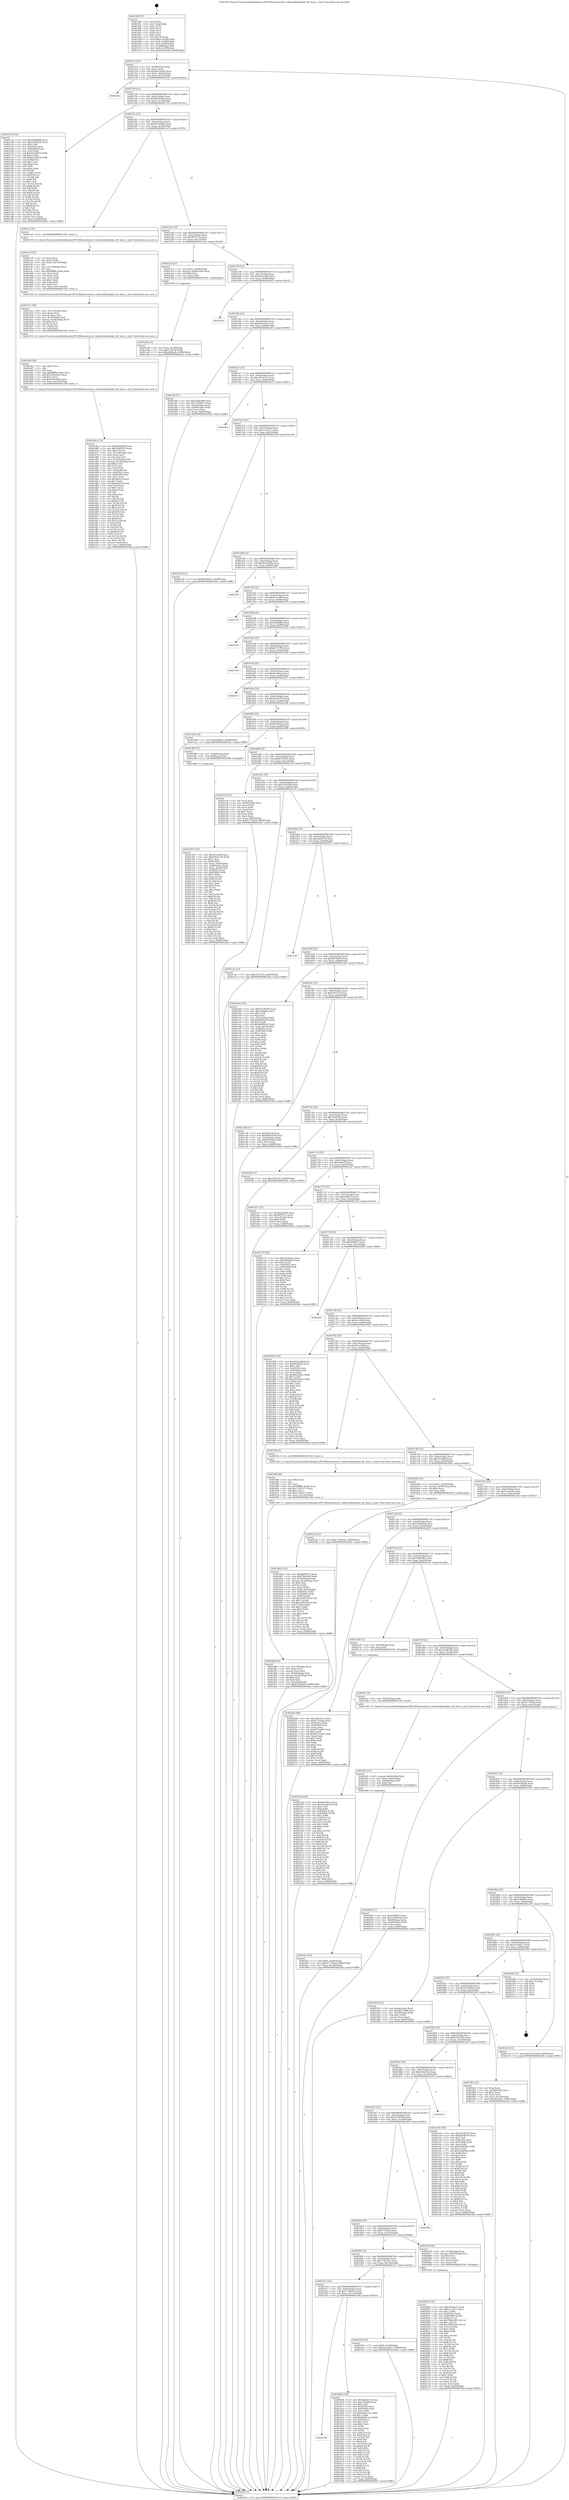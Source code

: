 digraph "0x4014f0" {
  label = "0x4014f0 (/mnt/c/Users/mathe/Desktop/tcc/POCII/binaries/extr_radare2librbinpbin_ldr_linux.c_load_Final-ollvm.out::main(0))"
  labelloc = "t"
  node[shape=record]

  Entry [label="",width=0.3,height=0.3,shape=circle,fillcolor=black,style=filled]
  "0x40151f" [label="{
     0x40151f [23]\l
     | [instrs]\l
     &nbsp;&nbsp;0x40151f \<+3\>: mov -0x68(%rbp),%eax\l
     &nbsp;&nbsp;0x401522 \<+2\>: mov %eax,%ecx\l
     &nbsp;&nbsp;0x401524 \<+6\>: sub $0x8aa33b34,%ecx\l
     &nbsp;&nbsp;0x40152a \<+3\>: mov %eax,-0x6c(%rbp)\l
     &nbsp;&nbsp;0x40152d \<+3\>: mov %ecx,-0x70(%rbp)\l
     &nbsp;&nbsp;0x401530 \<+6\>: je 000000000040224e \<main+0xd5e\>\l
  }"]
  "0x40224e" [label="{
     0x40224e\l
  }", style=dashed]
  "0x401536" [label="{
     0x401536 [22]\l
     | [instrs]\l
     &nbsp;&nbsp;0x401536 \<+5\>: jmp 000000000040153b \<main+0x4b\>\l
     &nbsp;&nbsp;0x40153b \<+3\>: mov -0x6c(%rbp),%eax\l
     &nbsp;&nbsp;0x40153e \<+5\>: sub $0x8b850290,%eax\l
     &nbsp;&nbsp;0x401543 \<+3\>: mov %eax,-0x74(%rbp)\l
     &nbsp;&nbsp;0x401546 \<+6\>: je 0000000000401c53 \<main+0x763\>\l
  }"]
  Exit [label="",width=0.3,height=0.3,shape=circle,fillcolor=black,style=filled,peripheries=2]
  "0x401c53" [label="{
     0x401c53 [144]\l
     | [instrs]\l
     &nbsp;&nbsp;0x401c53 \<+5\>: mov $0xd54dbfb6,%eax\l
     &nbsp;&nbsp;0x401c58 \<+5\>: mov $0x925443d5,%ecx\l
     &nbsp;&nbsp;0x401c5d \<+2\>: mov $0x1,%dl\l
     &nbsp;&nbsp;0x401c5f \<+7\>: mov 0x40505c,%esi\l
     &nbsp;&nbsp;0x401c66 \<+7\>: mov 0x405060,%edi\l
     &nbsp;&nbsp;0x401c6d \<+3\>: mov %esi,%r8d\l
     &nbsp;&nbsp;0x401c70 \<+7\>: sub $0xd5c2697d,%r8d\l
     &nbsp;&nbsp;0x401c77 \<+4\>: sub $0x1,%r8d\l
     &nbsp;&nbsp;0x401c7b \<+7\>: add $0xd5c2697d,%r8d\l
     &nbsp;&nbsp;0x401c82 \<+4\>: imul %r8d,%esi\l
     &nbsp;&nbsp;0x401c86 \<+3\>: and $0x1,%esi\l
     &nbsp;&nbsp;0x401c89 \<+3\>: cmp $0x0,%esi\l
     &nbsp;&nbsp;0x401c8c \<+4\>: sete %r9b\l
     &nbsp;&nbsp;0x401c90 \<+3\>: cmp $0xa,%edi\l
     &nbsp;&nbsp;0x401c93 \<+4\>: setl %r10b\l
     &nbsp;&nbsp;0x401c97 \<+3\>: mov %r9b,%r11b\l
     &nbsp;&nbsp;0x401c9a \<+4\>: xor $0xff,%r11b\l
     &nbsp;&nbsp;0x401c9e \<+3\>: mov %r10b,%bl\l
     &nbsp;&nbsp;0x401ca1 \<+3\>: xor $0xff,%bl\l
     &nbsp;&nbsp;0x401ca4 \<+3\>: xor $0x1,%dl\l
     &nbsp;&nbsp;0x401ca7 \<+3\>: mov %r11b,%r14b\l
     &nbsp;&nbsp;0x401caa \<+4\>: and $0xff,%r14b\l
     &nbsp;&nbsp;0x401cae \<+3\>: and %dl,%r9b\l
     &nbsp;&nbsp;0x401cb1 \<+3\>: mov %bl,%r15b\l
     &nbsp;&nbsp;0x401cb4 \<+4\>: and $0xff,%r15b\l
     &nbsp;&nbsp;0x401cb8 \<+3\>: and %dl,%r10b\l
     &nbsp;&nbsp;0x401cbb \<+3\>: or %r9b,%r14b\l
     &nbsp;&nbsp;0x401cbe \<+3\>: or %r10b,%r15b\l
     &nbsp;&nbsp;0x401cc1 \<+3\>: xor %r15b,%r14b\l
     &nbsp;&nbsp;0x401cc4 \<+3\>: or %bl,%r11b\l
     &nbsp;&nbsp;0x401cc7 \<+4\>: xor $0xff,%r11b\l
     &nbsp;&nbsp;0x401ccb \<+3\>: or $0x1,%dl\l
     &nbsp;&nbsp;0x401cce \<+3\>: and %dl,%r11b\l
     &nbsp;&nbsp;0x401cd1 \<+3\>: or %r11b,%r14b\l
     &nbsp;&nbsp;0x401cd4 \<+4\>: test $0x1,%r14b\l
     &nbsp;&nbsp;0x401cd8 \<+3\>: cmovne %ecx,%eax\l
     &nbsp;&nbsp;0x401cdb \<+3\>: mov %eax,-0x68(%rbp)\l
     &nbsp;&nbsp;0x401cde \<+5\>: jmp 00000000004024eb \<main+0xffb\>\l
  }"]
  "0x40154c" [label="{
     0x40154c [22]\l
     | [instrs]\l
     &nbsp;&nbsp;0x40154c \<+5\>: jmp 0000000000401551 \<main+0x61\>\l
     &nbsp;&nbsp;0x401551 \<+3\>: mov -0x6c(%rbp),%eax\l
     &nbsp;&nbsp;0x401554 \<+5\>: sub $0x925443d5,%eax\l
     &nbsp;&nbsp;0x401559 \<+3\>: mov %eax,-0x78(%rbp)\l
     &nbsp;&nbsp;0x40155c \<+6\>: je 0000000000401ce3 \<main+0x7f3\>\l
  }"]
  "0x4021b4" [label="{
     0x4021b4 [142]\l
     | [instrs]\l
     &nbsp;&nbsp;0x4021b4 \<+5\>: mov $0xda140ecc,%ecx\l
     &nbsp;&nbsp;0x4021b9 \<+5\>: mov $0x10cadc26,%edx\l
     &nbsp;&nbsp;0x4021be \<+3\>: mov $0x1,%sil\l
     &nbsp;&nbsp;0x4021c1 \<+3\>: xor %r8d,%r8d\l
     &nbsp;&nbsp;0x4021c4 \<+8\>: mov 0x40505c,%r9d\l
     &nbsp;&nbsp;0x4021cc \<+8\>: mov 0x405060,%r10d\l
     &nbsp;&nbsp;0x4021d4 \<+4\>: sub $0x1,%r8d\l
     &nbsp;&nbsp;0x4021d8 \<+3\>: mov %r9d,%r11d\l
     &nbsp;&nbsp;0x4021db \<+3\>: add %r8d,%r11d\l
     &nbsp;&nbsp;0x4021de \<+4\>: imul %r11d,%r9d\l
     &nbsp;&nbsp;0x4021e2 \<+4\>: and $0x1,%r9d\l
     &nbsp;&nbsp;0x4021e6 \<+4\>: cmp $0x0,%r9d\l
     &nbsp;&nbsp;0x4021ea \<+3\>: sete %bl\l
     &nbsp;&nbsp;0x4021ed \<+4\>: cmp $0xa,%r10d\l
     &nbsp;&nbsp;0x4021f1 \<+4\>: setl %r14b\l
     &nbsp;&nbsp;0x4021f5 \<+3\>: mov %bl,%r15b\l
     &nbsp;&nbsp;0x4021f8 \<+4\>: xor $0xff,%r15b\l
     &nbsp;&nbsp;0x4021fc \<+3\>: mov %r14b,%r12b\l
     &nbsp;&nbsp;0x4021ff \<+4\>: xor $0xff,%r12b\l
     &nbsp;&nbsp;0x402203 \<+4\>: xor $0x0,%sil\l
     &nbsp;&nbsp;0x402207 \<+3\>: mov %r15b,%r13b\l
     &nbsp;&nbsp;0x40220a \<+4\>: and $0x0,%r13b\l
     &nbsp;&nbsp;0x40220e \<+3\>: and %sil,%bl\l
     &nbsp;&nbsp;0x402211 \<+3\>: mov %r12b,%al\l
     &nbsp;&nbsp;0x402214 \<+2\>: and $0x0,%al\l
     &nbsp;&nbsp;0x402216 \<+3\>: and %sil,%r14b\l
     &nbsp;&nbsp;0x402219 \<+3\>: or %bl,%r13b\l
     &nbsp;&nbsp;0x40221c \<+3\>: or %r14b,%al\l
     &nbsp;&nbsp;0x40221f \<+3\>: xor %al,%r13b\l
     &nbsp;&nbsp;0x402222 \<+3\>: or %r12b,%r15b\l
     &nbsp;&nbsp;0x402225 \<+4\>: xor $0xff,%r15b\l
     &nbsp;&nbsp;0x402229 \<+4\>: or $0x0,%sil\l
     &nbsp;&nbsp;0x40222d \<+3\>: and %sil,%r15b\l
     &nbsp;&nbsp;0x402230 \<+3\>: or %r15b,%r13b\l
     &nbsp;&nbsp;0x402233 \<+4\>: test $0x1,%r13b\l
     &nbsp;&nbsp;0x402237 \<+3\>: cmovne %edx,%ecx\l
     &nbsp;&nbsp;0x40223a \<+3\>: mov %ecx,-0x68(%rbp)\l
     &nbsp;&nbsp;0x40223d \<+5\>: jmp 00000000004024eb \<main+0xffb\>\l
  }"]
  "0x401ce3" [label="{
     0x401ce3 [5]\l
     | [instrs]\l
     &nbsp;&nbsp;0x401ce3 \<+5\>: call 0000000000401160 \<next_i\>\l
     | [calls]\l
     &nbsp;&nbsp;0x401160 \{1\} (/mnt/c/Users/mathe/Desktop/tcc/POCII/binaries/extr_radare2librbinpbin_ldr_linux.c_load_Final-ollvm.out::next_i)\l
  }"]
  "0x401562" [label="{
     0x401562 [22]\l
     | [instrs]\l
     &nbsp;&nbsp;0x401562 \<+5\>: jmp 0000000000401567 \<main+0x77\>\l
     &nbsp;&nbsp;0x401567 \<+3\>: mov -0x6c(%rbp),%eax\l
     &nbsp;&nbsp;0x40156a \<+5\>: sub $0x99f7f17a,%eax\l
     &nbsp;&nbsp;0x40156f \<+3\>: mov %eax,-0x7c(%rbp)\l
     &nbsp;&nbsp;0x401572 \<+6\>: je 0000000000401ac2 \<main+0x5d2\>\l
  }"]
  "0x402092" [label="{
     0x402092 [150]\l
     | [instrs]\l
     &nbsp;&nbsp;0x402092 \<+5\>: mov $0xc091dce1,%edx\l
     &nbsp;&nbsp;0x402097 \<+5\>: mov $0xc1cc0117,%esi\l
     &nbsp;&nbsp;0x40209c \<+3\>: mov $0x1,%r8b\l
     &nbsp;&nbsp;0x40209f \<+8\>: mov 0x40505c,%r9d\l
     &nbsp;&nbsp;0x4020a7 \<+8\>: mov 0x405060,%r10d\l
     &nbsp;&nbsp;0x4020af \<+3\>: mov %r9d,%r11d\l
     &nbsp;&nbsp;0x4020b2 \<+7\>: sub $0x78bb1091,%r11d\l
     &nbsp;&nbsp;0x4020b9 \<+4\>: sub $0x1,%r11d\l
     &nbsp;&nbsp;0x4020bd \<+7\>: add $0x78bb1091,%r11d\l
     &nbsp;&nbsp;0x4020c4 \<+4\>: imul %r11d,%r9d\l
     &nbsp;&nbsp;0x4020c8 \<+4\>: and $0x1,%r9d\l
     &nbsp;&nbsp;0x4020cc \<+4\>: cmp $0x0,%r9d\l
     &nbsp;&nbsp;0x4020d0 \<+3\>: sete %bl\l
     &nbsp;&nbsp;0x4020d3 \<+4\>: cmp $0xa,%r10d\l
     &nbsp;&nbsp;0x4020d7 \<+4\>: setl %r14b\l
     &nbsp;&nbsp;0x4020db \<+3\>: mov %bl,%r15b\l
     &nbsp;&nbsp;0x4020de \<+4\>: xor $0xff,%r15b\l
     &nbsp;&nbsp;0x4020e2 \<+3\>: mov %r14b,%r12b\l
     &nbsp;&nbsp;0x4020e5 \<+4\>: xor $0xff,%r12b\l
     &nbsp;&nbsp;0x4020e9 \<+4\>: xor $0x1,%r8b\l
     &nbsp;&nbsp;0x4020ed \<+3\>: mov %r15b,%r13b\l
     &nbsp;&nbsp;0x4020f0 \<+4\>: and $0xff,%r13b\l
     &nbsp;&nbsp;0x4020f4 \<+3\>: and %r8b,%bl\l
     &nbsp;&nbsp;0x4020f7 \<+3\>: mov %r12b,%al\l
     &nbsp;&nbsp;0x4020fa \<+2\>: and $0xff,%al\l
     &nbsp;&nbsp;0x4020fc \<+3\>: and %r8b,%r14b\l
     &nbsp;&nbsp;0x4020ff \<+3\>: or %bl,%r13b\l
     &nbsp;&nbsp;0x402102 \<+3\>: or %r14b,%al\l
     &nbsp;&nbsp;0x402105 \<+3\>: xor %al,%r13b\l
     &nbsp;&nbsp;0x402108 \<+3\>: or %r12b,%r15b\l
     &nbsp;&nbsp;0x40210b \<+4\>: xor $0xff,%r15b\l
     &nbsp;&nbsp;0x40210f \<+4\>: or $0x1,%r8b\l
     &nbsp;&nbsp;0x402113 \<+3\>: and %r8b,%r15b\l
     &nbsp;&nbsp;0x402116 \<+3\>: or %r15b,%r13b\l
     &nbsp;&nbsp;0x402119 \<+4\>: test $0x1,%r13b\l
     &nbsp;&nbsp;0x40211d \<+3\>: cmovne %esi,%edx\l
     &nbsp;&nbsp;0x402120 \<+3\>: mov %edx,-0x68(%rbp)\l
     &nbsp;&nbsp;0x402123 \<+5\>: jmp 00000000004024eb \<main+0xffb\>\l
  }"]
  "0x401ac2" [label="{
     0x401ac2 [23]\l
     | [instrs]\l
     &nbsp;&nbsp;0x401ac2 \<+7\>: movl $0x1,-0x48(%rbp)\l
     &nbsp;&nbsp;0x401ac9 \<+4\>: movslq -0x48(%rbp),%rax\l
     &nbsp;&nbsp;0x401acd \<+4\>: shl $0x4,%rax\l
     &nbsp;&nbsp;0x401ad1 \<+3\>: mov %rax,%rdi\l
     &nbsp;&nbsp;0x401ad4 \<+5\>: call 0000000000401050 \<malloc@plt\>\l
     | [calls]\l
     &nbsp;&nbsp;0x401050 \{1\} (unknown)\l
  }"]
  "0x401578" [label="{
     0x401578 [22]\l
     | [instrs]\l
     &nbsp;&nbsp;0x401578 \<+5\>: jmp 000000000040157d \<main+0x8d\>\l
     &nbsp;&nbsp;0x40157d \<+3\>: mov -0x6c(%rbp),%eax\l
     &nbsp;&nbsp;0x401580 \<+5\>: sub $0x9ad2c04d,%eax\l
     &nbsp;&nbsp;0x401585 \<+3\>: mov %eax,-0x80(%rbp)\l
     &nbsp;&nbsp;0x401588 \<+6\>: je 00000000004022b2 \<main+0xdc2\>\l
  }"]
  "0x401fec" [label="{
     0x401fec [25]\l
     | [instrs]\l
     &nbsp;&nbsp;0x401fec \<+7\>: movl $0x0,-0x64(%rbp)\l
     &nbsp;&nbsp;0x401ff3 \<+7\>: movl $0x41778a64,-0x68(%rbp)\l
     &nbsp;&nbsp;0x401ffa \<+6\>: mov %eax,-0x128(%rbp)\l
     &nbsp;&nbsp;0x402000 \<+5\>: jmp 00000000004024eb \<main+0xffb\>\l
  }"]
  "0x4022b2" [label="{
     0x4022b2\l
  }", style=dashed]
  "0x40158e" [label="{
     0x40158e [25]\l
     | [instrs]\l
     &nbsp;&nbsp;0x40158e \<+5\>: jmp 0000000000401593 \<main+0xa3\>\l
     &nbsp;&nbsp;0x401593 \<+3\>: mov -0x6c(%rbp),%eax\l
     &nbsp;&nbsp;0x401596 \<+5\>: sub $0xaf20aafe,%eax\l
     &nbsp;&nbsp;0x40159b \<+6\>: mov %eax,-0x84(%rbp)\l
     &nbsp;&nbsp;0x4015a1 \<+6\>: je 0000000000401af0 \<main+0x600\>\l
  }"]
  "0x401fd5" [label="{
     0x401fd5 [23]\l
     | [instrs]\l
     &nbsp;&nbsp;0x401fd5 \<+10\>: movabs $0x4030b6,%rdi\l
     &nbsp;&nbsp;0x401fdf \<+3\>: mov %eax,-0x60(%rbp)\l
     &nbsp;&nbsp;0x401fe2 \<+3\>: mov -0x60(%rbp),%esi\l
     &nbsp;&nbsp;0x401fe5 \<+2\>: mov $0x0,%al\l
     &nbsp;&nbsp;0x401fe7 \<+5\>: call 0000000000401040 \<printf@plt\>\l
     | [calls]\l
     &nbsp;&nbsp;0x401040 \{1\} (unknown)\l
  }"]
  "0x401af0" [label="{
     0x401af0 [27]\l
     | [instrs]\l
     &nbsp;&nbsp;0x401af0 \<+5\>: mov $0x2e4f6186,%eax\l
     &nbsp;&nbsp;0x401af5 \<+5\>: mov $0x7740687c,%ecx\l
     &nbsp;&nbsp;0x401afa \<+3\>: mov -0x54(%rbp),%edx\l
     &nbsp;&nbsp;0x401afd \<+3\>: cmp -0x48(%rbp),%edx\l
     &nbsp;&nbsp;0x401b00 \<+3\>: cmovl %ecx,%eax\l
     &nbsp;&nbsp;0x401b03 \<+3\>: mov %eax,-0x68(%rbp)\l
     &nbsp;&nbsp;0x401b06 \<+5\>: jmp 00000000004024eb \<main+0xffb\>\l
  }"]
  "0x4015a7" [label="{
     0x4015a7 [25]\l
     | [instrs]\l
     &nbsp;&nbsp;0x4015a7 \<+5\>: jmp 00000000004015ac \<main+0xbc\>\l
     &nbsp;&nbsp;0x4015ac \<+3\>: mov -0x6c(%rbp),%eax\l
     &nbsp;&nbsp;0x4015af \<+5\>: sub $0xc091dce1,%eax\l
     &nbsp;&nbsp;0x4015b4 \<+6\>: mov %eax,-0x88(%rbp)\l
     &nbsp;&nbsp;0x4015ba \<+6\>: je 00000000004024a1 \<main+0xfb1\>\l
  }"]
  "0x401f88" [label="{
     0x401f88 [43]\l
     | [instrs]\l
     &nbsp;&nbsp;0x401f88 \<+6\>: mov -0x124(%rbp),%ecx\l
     &nbsp;&nbsp;0x401f8e \<+3\>: imul %eax,%ecx\l
     &nbsp;&nbsp;0x401f91 \<+3\>: movslq %ecx,%rsi\l
     &nbsp;&nbsp;0x401f94 \<+4\>: mov -0x50(%rbp),%rdi\l
     &nbsp;&nbsp;0x401f98 \<+4\>: movslq -0x54(%rbp),%r8\l
     &nbsp;&nbsp;0x401f9c \<+4\>: shl $0x4,%r8\l
     &nbsp;&nbsp;0x401fa0 \<+3\>: add %r8,%rdi\l
     &nbsp;&nbsp;0x401fa3 \<+4\>: mov %rsi,0x8(%rdi)\l
     &nbsp;&nbsp;0x401fa7 \<+7\>: movl $0x61630a69,-0x68(%rbp)\l
     &nbsp;&nbsp;0x401fae \<+5\>: jmp 00000000004024eb \<main+0xffb\>\l
  }"]
  "0x4024a1" [label="{
     0x4024a1\l
  }", style=dashed]
  "0x4015c0" [label="{
     0x4015c0 [25]\l
     | [instrs]\l
     &nbsp;&nbsp;0x4015c0 \<+5\>: jmp 00000000004015c5 \<main+0xd5\>\l
     &nbsp;&nbsp;0x4015c5 \<+3\>: mov -0x6c(%rbp),%eax\l
     &nbsp;&nbsp;0x4015c8 \<+5\>: sub $0xc1cc0117,%eax\l
     &nbsp;&nbsp;0x4015cd \<+6\>: mov %eax,-0x8c(%rbp)\l
     &nbsp;&nbsp;0x4015d3 \<+6\>: je 0000000000402128 \<main+0xc38\>\l
  }"]
  "0x401f60" [label="{
     0x401f60 [40]\l
     | [instrs]\l
     &nbsp;&nbsp;0x401f60 \<+5\>: mov $0x2,%ecx\l
     &nbsp;&nbsp;0x401f65 \<+1\>: cltd\l
     &nbsp;&nbsp;0x401f66 \<+2\>: idiv %ecx\l
     &nbsp;&nbsp;0x401f68 \<+6\>: imul $0xfffffffe,%edx,%ecx\l
     &nbsp;&nbsp;0x401f6e \<+6\>: add $0x113b5577,%ecx\l
     &nbsp;&nbsp;0x401f74 \<+3\>: add $0x1,%ecx\l
     &nbsp;&nbsp;0x401f77 \<+6\>: sub $0x113b5577,%ecx\l
     &nbsp;&nbsp;0x401f7d \<+6\>: mov %ecx,-0x124(%rbp)\l
     &nbsp;&nbsp;0x401f83 \<+5\>: call 0000000000401160 \<next_i\>\l
     | [calls]\l
     &nbsp;&nbsp;0x401160 \{1\} (/mnt/c/Users/mathe/Desktop/tcc/POCII/binaries/extr_radare2librbinpbin_ldr_linux.c_load_Final-ollvm.out::next_i)\l
  }"]
  "0x402128" [label="{
     0x402128 [12]\l
     | [instrs]\l
     &nbsp;&nbsp;0x402128 \<+7\>: movl $0xf6799522,-0x68(%rbp)\l
     &nbsp;&nbsp;0x40212f \<+5\>: jmp 00000000004024eb \<main+0xffb\>\l
  }"]
  "0x4015d9" [label="{
     0x4015d9 [25]\l
     | [instrs]\l
     &nbsp;&nbsp;0x4015d9 \<+5\>: jmp 00000000004015de \<main+0xee\>\l
     &nbsp;&nbsp;0x4015de \<+3\>: mov -0x6c(%rbp),%eax\l
     &nbsp;&nbsp;0x4015e1 \<+5\>: sub $0xd4123498,%eax\l
     &nbsp;&nbsp;0x4015e6 \<+6\>: mov %eax,-0x90(%rbp)\l
     &nbsp;&nbsp;0x4015ec \<+6\>: je 0000000000402347 \<main+0xe57\>\l
  }"]
  "0x401d6a" [label="{
     0x401d6a [174]\l
     | [instrs]\l
     &nbsp;&nbsp;0x401d6a \<+5\>: mov $0xd54dbfb6,%ecx\l
     &nbsp;&nbsp;0x401d6f \<+5\>: mov $0x5e49f419,%edx\l
     &nbsp;&nbsp;0x401d74 \<+3\>: mov $0x1,%r11b\l
     &nbsp;&nbsp;0x401d77 \<+6\>: mov -0x120(%rbp),%esi\l
     &nbsp;&nbsp;0x401d7d \<+3\>: imul %eax,%esi\l
     &nbsp;&nbsp;0x401d80 \<+3\>: movslq %esi,%r8\l
     &nbsp;&nbsp;0x401d83 \<+4\>: mov -0x50(%rbp),%r9\l
     &nbsp;&nbsp;0x401d87 \<+4\>: movslq -0x54(%rbp),%r10\l
     &nbsp;&nbsp;0x401d8b \<+4\>: shl $0x4,%r10\l
     &nbsp;&nbsp;0x401d8f \<+3\>: add %r10,%r9\l
     &nbsp;&nbsp;0x401d92 \<+3\>: mov (%r9),%r9\l
     &nbsp;&nbsp;0x401d95 \<+4\>: mov %r8,0x8(%r9)\l
     &nbsp;&nbsp;0x401d99 \<+7\>: mov 0x40505c,%eax\l
     &nbsp;&nbsp;0x401da0 \<+7\>: mov 0x405060,%esi\l
     &nbsp;&nbsp;0x401da7 \<+2\>: mov %eax,%edi\l
     &nbsp;&nbsp;0x401da9 \<+6\>: sub $0xcbd1e9,%edi\l
     &nbsp;&nbsp;0x401daf \<+3\>: sub $0x1,%edi\l
     &nbsp;&nbsp;0x401db2 \<+6\>: add $0xcbd1e9,%edi\l
     &nbsp;&nbsp;0x401db8 \<+3\>: imul %edi,%eax\l
     &nbsp;&nbsp;0x401dbb \<+3\>: and $0x1,%eax\l
     &nbsp;&nbsp;0x401dbe \<+3\>: cmp $0x0,%eax\l
     &nbsp;&nbsp;0x401dc1 \<+3\>: sete %bl\l
     &nbsp;&nbsp;0x401dc4 \<+3\>: cmp $0xa,%esi\l
     &nbsp;&nbsp;0x401dc7 \<+4\>: setl %r14b\l
     &nbsp;&nbsp;0x401dcb \<+3\>: mov %bl,%r15b\l
     &nbsp;&nbsp;0x401dce \<+4\>: xor $0xff,%r15b\l
     &nbsp;&nbsp;0x401dd2 \<+3\>: mov %r14b,%r12b\l
     &nbsp;&nbsp;0x401dd5 \<+4\>: xor $0xff,%r12b\l
     &nbsp;&nbsp;0x401dd9 \<+4\>: xor $0x1,%r11b\l
     &nbsp;&nbsp;0x401ddd \<+3\>: mov %r15b,%r13b\l
     &nbsp;&nbsp;0x401de0 \<+4\>: and $0xff,%r13b\l
     &nbsp;&nbsp;0x401de4 \<+3\>: and %r11b,%bl\l
     &nbsp;&nbsp;0x401de7 \<+3\>: mov %r12b,%al\l
     &nbsp;&nbsp;0x401dea \<+2\>: and $0xff,%al\l
     &nbsp;&nbsp;0x401dec \<+3\>: and %r11b,%r14b\l
     &nbsp;&nbsp;0x401def \<+3\>: or %bl,%r13b\l
     &nbsp;&nbsp;0x401df2 \<+3\>: or %r14b,%al\l
     &nbsp;&nbsp;0x401df5 \<+3\>: xor %al,%r13b\l
     &nbsp;&nbsp;0x401df8 \<+3\>: or %r12b,%r15b\l
     &nbsp;&nbsp;0x401dfb \<+4\>: xor $0xff,%r15b\l
     &nbsp;&nbsp;0x401dff \<+4\>: or $0x1,%r11b\l
     &nbsp;&nbsp;0x401e03 \<+3\>: and %r11b,%r15b\l
     &nbsp;&nbsp;0x401e06 \<+3\>: or %r15b,%r13b\l
     &nbsp;&nbsp;0x401e09 \<+4\>: test $0x1,%r13b\l
     &nbsp;&nbsp;0x401e0d \<+3\>: cmovne %edx,%ecx\l
     &nbsp;&nbsp;0x401e10 \<+3\>: mov %ecx,-0x68(%rbp)\l
     &nbsp;&nbsp;0x401e13 \<+5\>: jmp 00000000004024eb \<main+0xffb\>\l
  }"]
  "0x402347" [label="{
     0x402347\l
  }", style=dashed]
  "0x4015f2" [label="{
     0x4015f2 [25]\l
     | [instrs]\l
     &nbsp;&nbsp;0x4015f2 \<+5\>: jmp 00000000004015f7 \<main+0x107\>\l
     &nbsp;&nbsp;0x4015f7 \<+3\>: mov -0x6c(%rbp),%eax\l
     &nbsp;&nbsp;0x4015fa \<+5\>: sub $0xd52ec46f,%eax\l
     &nbsp;&nbsp;0x4015ff \<+6\>: mov %eax,-0x94(%rbp)\l
     &nbsp;&nbsp;0x401605 \<+6\>: je 000000000040237b \<main+0xe8b\>\l
  }"]
  "0x401d42" [label="{
     0x401d42 [40]\l
     | [instrs]\l
     &nbsp;&nbsp;0x401d42 \<+5\>: mov $0x2,%ecx\l
     &nbsp;&nbsp;0x401d47 \<+1\>: cltd\l
     &nbsp;&nbsp;0x401d48 \<+2\>: idiv %ecx\l
     &nbsp;&nbsp;0x401d4a \<+6\>: imul $0xfffffffe,%edx,%ecx\l
     &nbsp;&nbsp;0x401d50 \<+6\>: add $0x595ee8a3,%ecx\l
     &nbsp;&nbsp;0x401d56 \<+3\>: add $0x1,%ecx\l
     &nbsp;&nbsp;0x401d59 \<+6\>: sub $0x595ee8a3,%ecx\l
     &nbsp;&nbsp;0x401d5f \<+6\>: mov %ecx,-0x120(%rbp)\l
     &nbsp;&nbsp;0x401d65 \<+5\>: call 0000000000401160 \<next_i\>\l
     | [calls]\l
     &nbsp;&nbsp;0x401160 \{1\} (/mnt/c/Users/mathe/Desktop/tcc/POCII/binaries/extr_radare2librbinpbin_ldr_linux.c_load_Final-ollvm.out::next_i)\l
  }"]
  "0x40237b" [label="{
     0x40237b\l
  }", style=dashed]
  "0x40160b" [label="{
     0x40160b [25]\l
     | [instrs]\l
     &nbsp;&nbsp;0x40160b \<+5\>: jmp 0000000000401610 \<main+0x120\>\l
     &nbsp;&nbsp;0x401610 \<+3\>: mov -0x6c(%rbp),%eax\l
     &nbsp;&nbsp;0x401613 \<+5\>: sub $0xd54dbfb6,%eax\l
     &nbsp;&nbsp;0x401618 \<+6\>: mov %eax,-0x98(%rbp)\l
     &nbsp;&nbsp;0x40161e \<+6\>: je 00000000004023d3 \<main+0xee3\>\l
  }"]
  "0x401d1c" [label="{
     0x401d1c [38]\l
     | [instrs]\l
     &nbsp;&nbsp;0x401d1c \<+6\>: mov -0x11c(%rbp),%ecx\l
     &nbsp;&nbsp;0x401d22 \<+3\>: imul %eax,%ecx\l
     &nbsp;&nbsp;0x401d25 \<+3\>: movslq %ecx,%r8\l
     &nbsp;&nbsp;0x401d28 \<+4\>: mov -0x50(%rbp),%r9\l
     &nbsp;&nbsp;0x401d2c \<+4\>: movslq -0x54(%rbp),%r10\l
     &nbsp;&nbsp;0x401d30 \<+4\>: shl $0x4,%r10\l
     &nbsp;&nbsp;0x401d34 \<+3\>: add %r10,%r9\l
     &nbsp;&nbsp;0x401d37 \<+3\>: mov (%r9),%r9\l
     &nbsp;&nbsp;0x401d3a \<+3\>: mov %r8,(%r9)\l
     &nbsp;&nbsp;0x401d3d \<+5\>: call 0000000000401160 \<next_i\>\l
     | [calls]\l
     &nbsp;&nbsp;0x401160 \{1\} (/mnt/c/Users/mathe/Desktop/tcc/POCII/binaries/extr_radare2librbinpbin_ldr_linux.c_load_Final-ollvm.out::next_i)\l
  }"]
  "0x4023d3" [label="{
     0x4023d3\l
  }", style=dashed]
  "0x401624" [label="{
     0x401624 [25]\l
     | [instrs]\l
     &nbsp;&nbsp;0x401624 \<+5\>: jmp 0000000000401629 \<main+0x139\>\l
     &nbsp;&nbsp;0x401629 \<+3\>: mov -0x6c(%rbp),%eax\l
     &nbsp;&nbsp;0x40162c \<+5\>: sub $0xd6271906,%eax\l
     &nbsp;&nbsp;0x401631 \<+6\>: mov %eax,-0x9c(%rbp)\l
     &nbsp;&nbsp;0x401637 \<+6\>: je 0000000000401950 \<main+0x460\>\l
  }"]
  "0x401ce8" [label="{
     0x401ce8 [52]\l
     | [instrs]\l
     &nbsp;&nbsp;0x401ce8 \<+2\>: xor %ecx,%ecx\l
     &nbsp;&nbsp;0x401cea \<+5\>: mov $0x2,%edx\l
     &nbsp;&nbsp;0x401cef \<+6\>: mov %edx,-0x118(%rbp)\l
     &nbsp;&nbsp;0x401cf5 \<+1\>: cltd\l
     &nbsp;&nbsp;0x401cf6 \<+6\>: mov -0x118(%rbp),%esi\l
     &nbsp;&nbsp;0x401cfc \<+2\>: idiv %esi\l
     &nbsp;&nbsp;0x401cfe \<+6\>: imul $0xfffffffe,%edx,%edx\l
     &nbsp;&nbsp;0x401d04 \<+2\>: mov %ecx,%edi\l
     &nbsp;&nbsp;0x401d06 \<+2\>: sub %edx,%edi\l
     &nbsp;&nbsp;0x401d08 \<+2\>: mov %ecx,%edx\l
     &nbsp;&nbsp;0x401d0a \<+3\>: sub $0x1,%edx\l
     &nbsp;&nbsp;0x401d0d \<+2\>: add %edx,%edi\l
     &nbsp;&nbsp;0x401d0f \<+2\>: sub %edi,%ecx\l
     &nbsp;&nbsp;0x401d11 \<+6\>: mov %ecx,-0x11c(%rbp)\l
     &nbsp;&nbsp;0x401d17 \<+5\>: call 0000000000401160 \<next_i\>\l
     | [calls]\l
     &nbsp;&nbsp;0x401160 \{1\} (/mnt/c/Users/mathe/Desktop/tcc/POCII/binaries/extr_radare2librbinpbin_ldr_linux.c_load_Final-ollvm.out::next_i)\l
  }"]
  "0x401950" [label="{
     0x401950\l
  }", style=dashed]
  "0x40163d" [label="{
     0x40163d [25]\l
     | [instrs]\l
     &nbsp;&nbsp;0x40163d \<+5\>: jmp 0000000000401642 \<main+0x152\>\l
     &nbsp;&nbsp;0x401642 \<+3\>: mov -0x6c(%rbp),%eax\l
     &nbsp;&nbsp;0x401645 \<+5\>: sub $0xda140ecc,%eax\l
     &nbsp;&nbsp;0x40164a \<+6\>: mov %eax,-0xa0(%rbp)\l
     &nbsp;&nbsp;0x401650 \<+6\>: je 00000000004024c7 \<main+0xfd7\>\l
  }"]
  "0x401bb2" [label="{
     0x401bb2 [122]\l
     | [instrs]\l
     &nbsp;&nbsp;0x401bb2 \<+5\>: mov $0xfadb457d,%ecx\l
     &nbsp;&nbsp;0x401bb7 \<+5\>: mov $0xf76a5094,%edx\l
     &nbsp;&nbsp;0x401bbc \<+4\>: mov -0x50(%rbp),%rdi\l
     &nbsp;&nbsp;0x401bc0 \<+4\>: movslq -0x54(%rbp),%rsi\l
     &nbsp;&nbsp;0x401bc4 \<+4\>: shl $0x4,%rsi\l
     &nbsp;&nbsp;0x401bc8 \<+3\>: add %rsi,%rdi\l
     &nbsp;&nbsp;0x401bcb \<+3\>: mov %rax,(%rdi)\l
     &nbsp;&nbsp;0x401bce \<+7\>: movl $0x0,-0x5c(%rbp)\l
     &nbsp;&nbsp;0x401bd5 \<+8\>: mov 0x40505c,%r8d\l
     &nbsp;&nbsp;0x401bdd \<+8\>: mov 0x405060,%r9d\l
     &nbsp;&nbsp;0x401be5 \<+3\>: mov %r8d,%r10d\l
     &nbsp;&nbsp;0x401be8 \<+7\>: sub $0x2343358,%r10d\l
     &nbsp;&nbsp;0x401bef \<+4\>: sub $0x1,%r10d\l
     &nbsp;&nbsp;0x401bf3 \<+7\>: add $0x2343358,%r10d\l
     &nbsp;&nbsp;0x401bfa \<+4\>: imul %r10d,%r8d\l
     &nbsp;&nbsp;0x401bfe \<+4\>: and $0x1,%r8d\l
     &nbsp;&nbsp;0x401c02 \<+4\>: cmp $0x0,%r8d\l
     &nbsp;&nbsp;0x401c06 \<+4\>: sete %r11b\l
     &nbsp;&nbsp;0x401c0a \<+4\>: cmp $0xa,%r9d\l
     &nbsp;&nbsp;0x401c0e \<+3\>: setl %bl\l
     &nbsp;&nbsp;0x401c11 \<+3\>: mov %r11b,%r14b\l
     &nbsp;&nbsp;0x401c14 \<+3\>: and %bl,%r14b\l
     &nbsp;&nbsp;0x401c17 \<+3\>: xor %bl,%r11b\l
     &nbsp;&nbsp;0x401c1a \<+3\>: or %r11b,%r14b\l
     &nbsp;&nbsp;0x401c1d \<+4\>: test $0x1,%r14b\l
     &nbsp;&nbsp;0x401c21 \<+3\>: cmovne %edx,%ecx\l
     &nbsp;&nbsp;0x401c24 \<+3\>: mov %ecx,-0x68(%rbp)\l
     &nbsp;&nbsp;0x401c27 \<+5\>: jmp 00000000004024eb \<main+0xffb\>\l
  }"]
  "0x4024c7" [label="{
     0x4024c7\l
  }", style=dashed]
  "0x401656" [label="{
     0x401656 [25]\l
     | [instrs]\l
     &nbsp;&nbsp;0x401656 \<+5\>: jmp 000000000040165b \<main+0x16b\>\l
     &nbsp;&nbsp;0x40165b \<+3\>: mov -0x6c(%rbp),%eax\l
     &nbsp;&nbsp;0x40165e \<+5\>: sub $0xde935229,%eax\l
     &nbsp;&nbsp;0x401663 \<+6\>: mov %eax,-0xa4(%rbp)\l
     &nbsp;&nbsp;0x401669 \<+6\>: je 0000000000401a9b \<main+0x5ab\>\l
  }"]
  "0x40192b" [label="{
     0x40192b\l
  }", style=dashed]
  "0x401a9b" [label="{
     0x401a9b [12]\l
     | [instrs]\l
     &nbsp;&nbsp;0x401a9b \<+7\>: movl $0x42f0cf5,-0x68(%rbp)\l
     &nbsp;&nbsp;0x401aa2 \<+5\>: jmp 00000000004024eb \<main+0xffb\>\l
  }"]
  "0x40166f" [label="{
     0x40166f [25]\l
     | [instrs]\l
     &nbsp;&nbsp;0x40166f \<+5\>: jmp 0000000000401674 \<main+0x184\>\l
     &nbsp;&nbsp;0x401674 \<+3\>: mov -0x6c(%rbp),%eax\l
     &nbsp;&nbsp;0x401677 \<+5\>: sub $0xf03f3da4,%eax\l
     &nbsp;&nbsp;0x40167c \<+6\>: mov %eax,-0xa8(%rbp)\l
     &nbsp;&nbsp;0x401682 \<+6\>: je 00000000004019f8 \<main+0x508\>\l
  }"]
  "0x401b0b" [label="{
     0x401b0b [144]\l
     | [instrs]\l
     &nbsp;&nbsp;0x401b0b \<+5\>: mov $0xfadb457d,%eax\l
     &nbsp;&nbsp;0x401b10 \<+5\>: mov $0xa35ef89,%ecx\l
     &nbsp;&nbsp;0x401b15 \<+2\>: mov $0x1,%dl\l
     &nbsp;&nbsp;0x401b17 \<+7\>: mov 0x40505c,%esi\l
     &nbsp;&nbsp;0x401b1e \<+7\>: mov 0x405060,%edi\l
     &nbsp;&nbsp;0x401b25 \<+3\>: mov %esi,%r8d\l
     &nbsp;&nbsp;0x401b28 \<+7\>: sub $0x4dd4c1ae,%r8d\l
     &nbsp;&nbsp;0x401b2f \<+4\>: sub $0x1,%r8d\l
     &nbsp;&nbsp;0x401b33 \<+7\>: add $0x4dd4c1ae,%r8d\l
     &nbsp;&nbsp;0x401b3a \<+4\>: imul %r8d,%esi\l
     &nbsp;&nbsp;0x401b3e \<+3\>: and $0x1,%esi\l
     &nbsp;&nbsp;0x401b41 \<+3\>: cmp $0x0,%esi\l
     &nbsp;&nbsp;0x401b44 \<+4\>: sete %r9b\l
     &nbsp;&nbsp;0x401b48 \<+3\>: cmp $0xa,%edi\l
     &nbsp;&nbsp;0x401b4b \<+4\>: setl %r10b\l
     &nbsp;&nbsp;0x401b4f \<+3\>: mov %r9b,%r11b\l
     &nbsp;&nbsp;0x401b52 \<+4\>: xor $0xff,%r11b\l
     &nbsp;&nbsp;0x401b56 \<+3\>: mov %r10b,%bl\l
     &nbsp;&nbsp;0x401b59 \<+3\>: xor $0xff,%bl\l
     &nbsp;&nbsp;0x401b5c \<+3\>: xor $0x0,%dl\l
     &nbsp;&nbsp;0x401b5f \<+3\>: mov %r11b,%r14b\l
     &nbsp;&nbsp;0x401b62 \<+4\>: and $0x0,%r14b\l
     &nbsp;&nbsp;0x401b66 \<+3\>: and %dl,%r9b\l
     &nbsp;&nbsp;0x401b69 \<+3\>: mov %bl,%r15b\l
     &nbsp;&nbsp;0x401b6c \<+4\>: and $0x0,%r15b\l
     &nbsp;&nbsp;0x401b70 \<+3\>: and %dl,%r10b\l
     &nbsp;&nbsp;0x401b73 \<+3\>: or %r9b,%r14b\l
     &nbsp;&nbsp;0x401b76 \<+3\>: or %r10b,%r15b\l
     &nbsp;&nbsp;0x401b79 \<+3\>: xor %r15b,%r14b\l
     &nbsp;&nbsp;0x401b7c \<+3\>: or %bl,%r11b\l
     &nbsp;&nbsp;0x401b7f \<+4\>: xor $0xff,%r11b\l
     &nbsp;&nbsp;0x401b83 \<+3\>: or $0x0,%dl\l
     &nbsp;&nbsp;0x401b86 \<+3\>: and %dl,%r11b\l
     &nbsp;&nbsp;0x401b89 \<+3\>: or %r11b,%r14b\l
     &nbsp;&nbsp;0x401b8c \<+4\>: test $0x1,%r14b\l
     &nbsp;&nbsp;0x401b90 \<+3\>: cmovne %ecx,%eax\l
     &nbsp;&nbsp;0x401b93 \<+3\>: mov %eax,-0x68(%rbp)\l
     &nbsp;&nbsp;0x401b96 \<+5\>: jmp 00000000004024eb \<main+0xffb\>\l
  }"]
  "0x4019f8" [label="{
     0x4019f8 [13]\l
     | [instrs]\l
     &nbsp;&nbsp;0x4019f8 \<+4\>: mov -0x40(%rbp),%rax\l
     &nbsp;&nbsp;0x4019fc \<+4\>: mov 0x8(%rax),%rdi\l
     &nbsp;&nbsp;0x401a00 \<+5\>: call 0000000000401060 \<atoi@plt\>\l
     | [calls]\l
     &nbsp;&nbsp;0x401060 \{1\} (unknown)\l
  }"]
  "0x401688" [label="{
     0x401688 [25]\l
     | [instrs]\l
     &nbsp;&nbsp;0x401688 \<+5\>: jmp 000000000040168d \<main+0x19d\>\l
     &nbsp;&nbsp;0x40168d \<+3\>: mov -0x6c(%rbp),%eax\l
     &nbsp;&nbsp;0x401690 \<+5\>: sub $0xf6799522,%eax\l
     &nbsp;&nbsp;0x401695 \<+6\>: mov %eax,-0xac(%rbp)\l
     &nbsp;&nbsp;0x40169b \<+6\>: je 0000000000402134 \<main+0xc44\>\l
  }"]
  "0x401912" [label="{
     0x401912 [25]\l
     | [instrs]\l
     &nbsp;&nbsp;0x401912 \<+5\>: jmp 0000000000401917 \<main+0x427\>\l
     &nbsp;&nbsp;0x401917 \<+3\>: mov -0x6c(%rbp),%eax\l
     &nbsp;&nbsp;0x40191a \<+5\>: sub $0x7740687c,%eax\l
     &nbsp;&nbsp;0x40191f \<+6\>: mov %eax,-0x114(%rbp)\l
     &nbsp;&nbsp;0x401925 \<+6\>: je 0000000000401b0b \<main+0x61b\>\l
  }"]
  "0x402134" [label="{
     0x402134 [33]\l
     | [instrs]\l
     &nbsp;&nbsp;0x402134 \<+2\>: xor %eax,%eax\l
     &nbsp;&nbsp;0x402136 \<+3\>: mov -0x64(%rbp),%ecx\l
     &nbsp;&nbsp;0x402139 \<+2\>: mov %eax,%edx\l
     &nbsp;&nbsp;0x40213b \<+2\>: sub %ecx,%edx\l
     &nbsp;&nbsp;0x40213d \<+2\>: mov %eax,%ecx\l
     &nbsp;&nbsp;0x40213f \<+3\>: sub $0x1,%ecx\l
     &nbsp;&nbsp;0x402142 \<+2\>: add %ecx,%edx\l
     &nbsp;&nbsp;0x402144 \<+2\>: sub %edx,%eax\l
     &nbsp;&nbsp;0x402146 \<+3\>: mov %eax,-0x64(%rbp)\l
     &nbsp;&nbsp;0x402149 \<+7\>: movl $0x41778a64,-0x68(%rbp)\l
     &nbsp;&nbsp;0x402150 \<+5\>: jmp 00000000004024eb \<main+0xffb\>\l
  }"]
  "0x4016a1" [label="{
     0x4016a1 [25]\l
     | [instrs]\l
     &nbsp;&nbsp;0x4016a1 \<+5\>: jmp 00000000004016a6 \<main+0x1b6\>\l
     &nbsp;&nbsp;0x4016a6 \<+3\>: mov -0x6c(%rbp),%eax\l
     &nbsp;&nbsp;0x4016a9 \<+5\>: sub $0xf76a5094,%eax\l
     &nbsp;&nbsp;0x4016ae \<+6\>: mov %eax,-0xb0(%rbp)\l
     &nbsp;&nbsp;0x4016b4 \<+6\>: je 0000000000401c2c \<main+0x73c\>\l
  }"]
  "0x402353" [label="{
     0x402353 [19]\l
     | [instrs]\l
     &nbsp;&nbsp;0x402353 \<+7\>: movl $0x0,-0x34(%rbp)\l
     &nbsp;&nbsp;0x40235a \<+7\>: movl $0x5e5cde37,-0x68(%rbp)\l
     &nbsp;&nbsp;0x402361 \<+5\>: jmp 00000000004024eb \<main+0xffb\>\l
  }"]
  "0x401c2c" [label="{
     0x401c2c [12]\l
     | [instrs]\l
     &nbsp;&nbsp;0x401c2c \<+7\>: movl $0x1067e35,-0x68(%rbp)\l
     &nbsp;&nbsp;0x401c33 \<+5\>: jmp 00000000004024eb \<main+0xffb\>\l
  }"]
  "0x4016ba" [label="{
     0x4016ba [25]\l
     | [instrs]\l
     &nbsp;&nbsp;0x4016ba \<+5\>: jmp 00000000004016bf \<main+0x1cf\>\l
     &nbsp;&nbsp;0x4016bf \<+3\>: mov -0x6c(%rbp),%eax\l
     &nbsp;&nbsp;0x4016c2 \<+5\>: sub $0xfadb457d,%eax\l
     &nbsp;&nbsp;0x4016c7 \<+6\>: mov %eax,-0xb4(%rbp)\l
     &nbsp;&nbsp;0x4016cd \<+6\>: je 0000000000402397 \<main+0xea7\>\l
  }"]
  "0x4018f9" [label="{
     0x4018f9 [25]\l
     | [instrs]\l
     &nbsp;&nbsp;0x4018f9 \<+5\>: jmp 00000000004018fe \<main+0x40e\>\l
     &nbsp;&nbsp;0x4018fe \<+3\>: mov -0x6c(%rbp),%eax\l
     &nbsp;&nbsp;0x401901 \<+5\>: sub $0x715bc5ec,%eax\l
     &nbsp;&nbsp;0x401906 \<+6\>: mov %eax,-0x110(%rbp)\l
     &nbsp;&nbsp;0x40190c \<+6\>: je 0000000000402353 \<main+0xe63\>\l
  }"]
  "0x402397" [label="{
     0x402397\l
  }", style=dashed]
  "0x4016d3" [label="{
     0x4016d3 [25]\l
     | [instrs]\l
     &nbsp;&nbsp;0x4016d3 \<+5\>: jmp 00000000004016d8 \<main+0x1e8\>\l
     &nbsp;&nbsp;0x4016d8 \<+3\>: mov -0x6c(%rbp),%eax\l
     &nbsp;&nbsp;0x4016db \<+5\>: sub $0xfb978b76,%eax\l
     &nbsp;&nbsp;0x4016e0 \<+6\>: mov %eax,-0xb8(%rbp)\l
     &nbsp;&nbsp;0x4016e6 \<+6\>: je 0000000000401eb4 \<main+0x9c4\>\l
  }"]
  "0x402078" [label="{
     0x402078 [26]\l
     | [instrs]\l
     &nbsp;&nbsp;0x402078 \<+4\>: mov -0x50(%rbp),%rax\l
     &nbsp;&nbsp;0x40207c \<+4\>: movslq -0x64(%rbp),%rcx\l
     &nbsp;&nbsp;0x402080 \<+4\>: shl $0x4,%rcx\l
     &nbsp;&nbsp;0x402084 \<+3\>: add %rcx,%rax\l
     &nbsp;&nbsp;0x402087 \<+3\>: mov (%rax),%rax\l
     &nbsp;&nbsp;0x40208a \<+3\>: mov %rax,%rdi\l
     &nbsp;&nbsp;0x40208d \<+5\>: call 0000000000401030 \<free@plt\>\l
     | [calls]\l
     &nbsp;&nbsp;0x401030 \{1\} (unknown)\l
  }"]
  "0x401eb4" [label="{
     0x401eb4 [155]\l
     | [instrs]\l
     &nbsp;&nbsp;0x401eb4 \<+5\>: mov $0x67439338,%eax\l
     &nbsp;&nbsp;0x401eb9 \<+5\>: mov $0x10b409c,%ecx\l
     &nbsp;&nbsp;0x401ebe \<+2\>: mov $0x1,%dl\l
     &nbsp;&nbsp;0x401ec0 \<+2\>: xor %esi,%esi\l
     &nbsp;&nbsp;0x401ec2 \<+3\>: mov -0x5c(%rbp),%edi\l
     &nbsp;&nbsp;0x401ec5 \<+6\>: add $0x86d85a22,%edi\l
     &nbsp;&nbsp;0x401ecb \<+3\>: add $0x1,%edi\l
     &nbsp;&nbsp;0x401ece \<+6\>: sub $0x86d85a22,%edi\l
     &nbsp;&nbsp;0x401ed4 \<+3\>: mov %edi,-0x5c(%rbp)\l
     &nbsp;&nbsp;0x401ed7 \<+7\>: mov 0x40505c,%edi\l
     &nbsp;&nbsp;0x401ede \<+8\>: mov 0x405060,%r8d\l
     &nbsp;&nbsp;0x401ee6 \<+3\>: sub $0x1,%esi\l
     &nbsp;&nbsp;0x401ee9 \<+3\>: mov %edi,%r9d\l
     &nbsp;&nbsp;0x401eec \<+3\>: add %esi,%r9d\l
     &nbsp;&nbsp;0x401eef \<+4\>: imul %r9d,%edi\l
     &nbsp;&nbsp;0x401ef3 \<+3\>: and $0x1,%edi\l
     &nbsp;&nbsp;0x401ef6 \<+3\>: cmp $0x0,%edi\l
     &nbsp;&nbsp;0x401ef9 \<+4\>: sete %r10b\l
     &nbsp;&nbsp;0x401efd \<+4\>: cmp $0xa,%r8d\l
     &nbsp;&nbsp;0x401f01 \<+4\>: setl %r11b\l
     &nbsp;&nbsp;0x401f05 \<+3\>: mov %r10b,%bl\l
     &nbsp;&nbsp;0x401f08 \<+3\>: xor $0xff,%bl\l
     &nbsp;&nbsp;0x401f0b \<+3\>: mov %r11b,%r14b\l
     &nbsp;&nbsp;0x401f0e \<+4\>: xor $0xff,%r14b\l
     &nbsp;&nbsp;0x401f12 \<+3\>: xor $0x1,%dl\l
     &nbsp;&nbsp;0x401f15 \<+3\>: mov %bl,%r15b\l
     &nbsp;&nbsp;0x401f18 \<+4\>: and $0xff,%r15b\l
     &nbsp;&nbsp;0x401f1c \<+3\>: and %dl,%r10b\l
     &nbsp;&nbsp;0x401f1f \<+3\>: mov %r14b,%r12b\l
     &nbsp;&nbsp;0x401f22 \<+4\>: and $0xff,%r12b\l
     &nbsp;&nbsp;0x401f26 \<+3\>: and %dl,%r11b\l
     &nbsp;&nbsp;0x401f29 \<+3\>: or %r10b,%r15b\l
     &nbsp;&nbsp;0x401f2c \<+3\>: or %r11b,%r12b\l
     &nbsp;&nbsp;0x401f2f \<+3\>: xor %r12b,%r15b\l
     &nbsp;&nbsp;0x401f32 \<+3\>: or %r14b,%bl\l
     &nbsp;&nbsp;0x401f35 \<+3\>: xor $0xff,%bl\l
     &nbsp;&nbsp;0x401f38 \<+3\>: or $0x1,%dl\l
     &nbsp;&nbsp;0x401f3b \<+2\>: and %dl,%bl\l
     &nbsp;&nbsp;0x401f3d \<+3\>: or %bl,%r15b\l
     &nbsp;&nbsp;0x401f40 \<+4\>: test $0x1,%r15b\l
     &nbsp;&nbsp;0x401f44 \<+3\>: cmovne %ecx,%eax\l
     &nbsp;&nbsp;0x401f47 \<+3\>: mov %eax,-0x68(%rbp)\l
     &nbsp;&nbsp;0x401f4a \<+5\>: jmp 00000000004024eb \<main+0xffb\>\l
  }"]
  "0x4016ec" [label="{
     0x4016ec [25]\l
     | [instrs]\l
     &nbsp;&nbsp;0x4016ec \<+5\>: jmp 00000000004016f1 \<main+0x201\>\l
     &nbsp;&nbsp;0x4016f1 \<+3\>: mov -0x6c(%rbp),%eax\l
     &nbsp;&nbsp;0x4016f4 \<+5\>: sub $0x1067e35,%eax\l
     &nbsp;&nbsp;0x4016f9 \<+6\>: mov %eax,-0xbc(%rbp)\l
     &nbsp;&nbsp;0x4016ff \<+6\>: je 0000000000401c38 \<main+0x748\>\l
  }"]
  "0x4018e0" [label="{
     0x4018e0 [25]\l
     | [instrs]\l
     &nbsp;&nbsp;0x4018e0 \<+5\>: jmp 00000000004018e5 \<main+0x3f5\>\l
     &nbsp;&nbsp;0x4018e5 \<+3\>: mov -0x6c(%rbp),%eax\l
     &nbsp;&nbsp;0x4018e8 \<+5\>: sub $0x6775fcbd,%eax\l
     &nbsp;&nbsp;0x4018ed \<+6\>: mov %eax,-0x10c(%rbp)\l
     &nbsp;&nbsp;0x4018f3 \<+6\>: je 0000000000402078 \<main+0xb88\>\l
  }"]
  "0x401c38" [label="{
     0x401c38 [27]\l
     | [instrs]\l
     &nbsp;&nbsp;0x401c38 \<+5\>: mov $0x9fca7af,%eax\l
     &nbsp;&nbsp;0x401c3d \<+5\>: mov $0x8b850290,%ecx\l
     &nbsp;&nbsp;0x401c42 \<+3\>: mov -0x5c(%rbp),%edx\l
     &nbsp;&nbsp;0x401c45 \<+3\>: cmp -0x58(%rbp),%edx\l
     &nbsp;&nbsp;0x401c48 \<+3\>: cmovl %ecx,%eax\l
     &nbsp;&nbsp;0x401c4b \<+3\>: mov %eax,-0x68(%rbp)\l
     &nbsp;&nbsp;0x401c4e \<+5\>: jmp 00000000004024eb \<main+0xffb\>\l
  }"]
  "0x401705" [label="{
     0x401705 [25]\l
     | [instrs]\l
     &nbsp;&nbsp;0x401705 \<+5\>: jmp 000000000040170a \<main+0x21a\>\l
     &nbsp;&nbsp;0x40170a \<+3\>: mov -0x6c(%rbp),%eax\l
     &nbsp;&nbsp;0x40170d \<+5\>: sub $0x10b409c,%eax\l
     &nbsp;&nbsp;0x401712 \<+6\>: mov %eax,-0xc0(%rbp)\l
     &nbsp;&nbsp;0x401718 \<+6\>: je 0000000000401f4f \<main+0xa5f\>\l
  }"]
  "0x402482" [label="{
     0x402482\l
  }", style=dashed]
  "0x401f4f" [label="{
     0x401f4f [12]\l
     | [instrs]\l
     &nbsp;&nbsp;0x401f4f \<+7\>: movl $0x1067e35,-0x68(%rbp)\l
     &nbsp;&nbsp;0x401f56 \<+5\>: jmp 00000000004024eb \<main+0xffb\>\l
  }"]
  "0x40171e" [label="{
     0x40171e [25]\l
     | [instrs]\l
     &nbsp;&nbsp;0x40171e \<+5\>: jmp 0000000000401723 \<main+0x233\>\l
     &nbsp;&nbsp;0x401723 \<+3\>: mov -0x6c(%rbp),%eax\l
     &nbsp;&nbsp;0x401726 \<+5\>: sub $0x42f0cf5,%eax\l
     &nbsp;&nbsp;0x40172b \<+6\>: mov %eax,-0xc4(%rbp)\l
     &nbsp;&nbsp;0x401731 \<+6\>: je 0000000000401aa7 \<main+0x5b7\>\l
  }"]
  "0x4018c7" [label="{
     0x4018c7 [25]\l
     | [instrs]\l
     &nbsp;&nbsp;0x4018c7 \<+5\>: jmp 00000000004018cc \<main+0x3dc\>\l
     &nbsp;&nbsp;0x4018cc \<+3\>: mov -0x6c(%rbp),%eax\l
     &nbsp;&nbsp;0x4018cf \<+5\>: sub $0x67439338,%eax\l
     &nbsp;&nbsp;0x4018d4 \<+6\>: mov %eax,-0x108(%rbp)\l
     &nbsp;&nbsp;0x4018da \<+6\>: je 0000000000402482 \<main+0xf92\>\l
  }"]
  "0x401aa7" [label="{
     0x401aa7 [27]\l
     | [instrs]\l
     &nbsp;&nbsp;0x401aa7 \<+5\>: mov $0x8aa33b34,%eax\l
     &nbsp;&nbsp;0x401aac \<+5\>: mov $0x99f7f17a,%ecx\l
     &nbsp;&nbsp;0x401ab1 \<+3\>: mov -0x2c(%rbp),%edx\l
     &nbsp;&nbsp;0x401ab4 \<+3\>: cmp $0x0,%edx\l
     &nbsp;&nbsp;0x401ab7 \<+3\>: cmove %ecx,%eax\l
     &nbsp;&nbsp;0x401aba \<+3\>: mov %eax,-0x68(%rbp)\l
     &nbsp;&nbsp;0x401abd \<+5\>: jmp 00000000004024eb \<main+0xffb\>\l
  }"]
  "0x401737" [label="{
     0x401737 [25]\l
     | [instrs]\l
     &nbsp;&nbsp;0x401737 \<+5\>: jmp 000000000040173c \<main+0x24c\>\l
     &nbsp;&nbsp;0x40173c \<+3\>: mov -0x6c(%rbp),%eax\l
     &nbsp;&nbsp;0x40173f \<+5\>: sub $0x6348013,%eax\l
     &nbsp;&nbsp;0x401744 \<+6\>: mov %eax,-0xc8(%rbp)\l
     &nbsp;&nbsp;0x40174a \<+6\>: je 0000000000402155 \<main+0xc65\>\l
  }"]
  "0x40225a" [label="{
     0x40225a\l
  }", style=dashed]
  "0x402155" [label="{
     0x402155 [83]\l
     | [instrs]\l
     &nbsp;&nbsp;0x402155 \<+5\>: mov $0xda140ecc,%eax\l
     &nbsp;&nbsp;0x40215a \<+5\>: mov $0x19f4d482,%ecx\l
     &nbsp;&nbsp;0x40215f \<+2\>: xor %edx,%edx\l
     &nbsp;&nbsp;0x402161 \<+7\>: mov 0x40505c,%esi\l
     &nbsp;&nbsp;0x402168 \<+7\>: mov 0x405060,%edi\l
     &nbsp;&nbsp;0x40216f \<+3\>: sub $0x1,%edx\l
     &nbsp;&nbsp;0x402172 \<+3\>: mov %esi,%r8d\l
     &nbsp;&nbsp;0x402175 \<+3\>: add %edx,%r8d\l
     &nbsp;&nbsp;0x402178 \<+4\>: imul %r8d,%esi\l
     &nbsp;&nbsp;0x40217c \<+3\>: and $0x1,%esi\l
     &nbsp;&nbsp;0x40217f \<+3\>: cmp $0x0,%esi\l
     &nbsp;&nbsp;0x402182 \<+4\>: sete %r9b\l
     &nbsp;&nbsp;0x402186 \<+3\>: cmp $0xa,%edi\l
     &nbsp;&nbsp;0x402189 \<+4\>: setl %r10b\l
     &nbsp;&nbsp;0x40218d \<+3\>: mov %r9b,%r11b\l
     &nbsp;&nbsp;0x402190 \<+3\>: and %r10b,%r11b\l
     &nbsp;&nbsp;0x402193 \<+3\>: xor %r10b,%r9b\l
     &nbsp;&nbsp;0x402196 \<+3\>: or %r9b,%r11b\l
     &nbsp;&nbsp;0x402199 \<+4\>: test $0x1,%r11b\l
     &nbsp;&nbsp;0x40219d \<+3\>: cmovne %ecx,%eax\l
     &nbsp;&nbsp;0x4021a0 \<+3\>: mov %eax,-0x68(%rbp)\l
     &nbsp;&nbsp;0x4021a3 \<+5\>: jmp 00000000004024eb \<main+0xffb\>\l
  }"]
  "0x401750" [label="{
     0x401750 [25]\l
     | [instrs]\l
     &nbsp;&nbsp;0x401750 \<+5\>: jmp 0000000000401755 \<main+0x265\>\l
     &nbsp;&nbsp;0x401755 \<+3\>: mov -0x6c(%rbp),%eax\l
     &nbsp;&nbsp;0x401758 \<+5\>: sub $0x646f821,%eax\l
     &nbsp;&nbsp;0x40175d \<+6\>: mov %eax,-0xcc(%rbp)\l
     &nbsp;&nbsp;0x401763 \<+6\>: je 00000000004024df \<main+0xfef\>\l
  }"]
  "0x4018ae" [label="{
     0x4018ae [25]\l
     | [instrs]\l
     &nbsp;&nbsp;0x4018ae \<+5\>: jmp 00000000004018b3 \<main+0x3c3\>\l
     &nbsp;&nbsp;0x4018b3 \<+3\>: mov -0x6c(%rbp),%eax\l
     &nbsp;&nbsp;0x4018b6 \<+5\>: sub $0x634e01bd,%eax\l
     &nbsp;&nbsp;0x4018bb \<+6\>: mov %eax,-0x104(%rbp)\l
     &nbsp;&nbsp;0x4018c1 \<+6\>: je 000000000040225a \<main+0xd6a\>\l
  }"]
  "0x4024df" [label="{
     0x4024df\l
  }", style=dashed]
  "0x401769" [label="{
     0x401769 [25]\l
     | [instrs]\l
     &nbsp;&nbsp;0x401769 \<+5\>: jmp 000000000040176e \<main+0x27e\>\l
     &nbsp;&nbsp;0x40176e \<+3\>: mov -0x6c(%rbp),%eax\l
     &nbsp;&nbsp;0x401771 \<+5\>: sub $0x6a1c6ad,%eax\l
     &nbsp;&nbsp;0x401776 \<+6\>: mov %eax,-0xd0(%rbp)\l
     &nbsp;&nbsp;0x40177c \<+6\>: je 0000000000401968 \<main+0x478\>\l
  }"]
  "0x401e24" [label="{
     0x401e24 [144]\l
     | [instrs]\l
     &nbsp;&nbsp;0x401e24 \<+5\>: mov $0x67439338,%eax\l
     &nbsp;&nbsp;0x401e29 \<+5\>: mov $0xfb978b76,%ecx\l
     &nbsp;&nbsp;0x401e2e \<+2\>: mov $0x1,%dl\l
     &nbsp;&nbsp;0x401e30 \<+7\>: mov 0x40505c,%esi\l
     &nbsp;&nbsp;0x401e37 \<+7\>: mov 0x405060,%edi\l
     &nbsp;&nbsp;0x401e3e \<+3\>: mov %esi,%r8d\l
     &nbsp;&nbsp;0x401e41 \<+7\>: sub $0xf5bd03be,%r8d\l
     &nbsp;&nbsp;0x401e48 \<+4\>: sub $0x1,%r8d\l
     &nbsp;&nbsp;0x401e4c \<+7\>: add $0xf5bd03be,%r8d\l
     &nbsp;&nbsp;0x401e53 \<+4\>: imul %r8d,%esi\l
     &nbsp;&nbsp;0x401e57 \<+3\>: and $0x1,%esi\l
     &nbsp;&nbsp;0x401e5a \<+3\>: cmp $0x0,%esi\l
     &nbsp;&nbsp;0x401e5d \<+4\>: sete %r9b\l
     &nbsp;&nbsp;0x401e61 \<+3\>: cmp $0xa,%edi\l
     &nbsp;&nbsp;0x401e64 \<+4\>: setl %r10b\l
     &nbsp;&nbsp;0x401e68 \<+3\>: mov %r9b,%r11b\l
     &nbsp;&nbsp;0x401e6b \<+4\>: xor $0xff,%r11b\l
     &nbsp;&nbsp;0x401e6f \<+3\>: mov %r10b,%bl\l
     &nbsp;&nbsp;0x401e72 \<+3\>: xor $0xff,%bl\l
     &nbsp;&nbsp;0x401e75 \<+3\>: xor $0x0,%dl\l
     &nbsp;&nbsp;0x401e78 \<+3\>: mov %r11b,%r14b\l
     &nbsp;&nbsp;0x401e7b \<+4\>: and $0x0,%r14b\l
     &nbsp;&nbsp;0x401e7f \<+3\>: and %dl,%r9b\l
     &nbsp;&nbsp;0x401e82 \<+3\>: mov %bl,%r15b\l
     &nbsp;&nbsp;0x401e85 \<+4\>: and $0x0,%r15b\l
     &nbsp;&nbsp;0x401e89 \<+3\>: and %dl,%r10b\l
     &nbsp;&nbsp;0x401e8c \<+3\>: or %r9b,%r14b\l
     &nbsp;&nbsp;0x401e8f \<+3\>: or %r10b,%r15b\l
     &nbsp;&nbsp;0x401e92 \<+3\>: xor %r15b,%r14b\l
     &nbsp;&nbsp;0x401e95 \<+3\>: or %bl,%r11b\l
     &nbsp;&nbsp;0x401e98 \<+4\>: xor $0xff,%r11b\l
     &nbsp;&nbsp;0x401e9c \<+3\>: or $0x0,%dl\l
     &nbsp;&nbsp;0x401e9f \<+3\>: and %dl,%r11b\l
     &nbsp;&nbsp;0x401ea2 \<+3\>: or %r11b,%r14b\l
     &nbsp;&nbsp;0x401ea5 \<+4\>: test $0x1,%r14b\l
     &nbsp;&nbsp;0x401ea9 \<+3\>: cmovne %ecx,%eax\l
     &nbsp;&nbsp;0x401eac \<+3\>: mov %eax,-0x68(%rbp)\l
     &nbsp;&nbsp;0x401eaf \<+5\>: jmp 00000000004024eb \<main+0xffb\>\l
  }"]
  "0x401968" [label="{
     0x401968 [144]\l
     | [instrs]\l
     &nbsp;&nbsp;0x401968 \<+5\>: mov $0xd52ec46f,%eax\l
     &nbsp;&nbsp;0x40196d \<+5\>: mov $0xf03f3da4,%ecx\l
     &nbsp;&nbsp;0x401972 \<+2\>: mov $0x1,%dl\l
     &nbsp;&nbsp;0x401974 \<+7\>: mov 0x40505c,%esi\l
     &nbsp;&nbsp;0x40197b \<+7\>: mov 0x405060,%edi\l
     &nbsp;&nbsp;0x401982 \<+3\>: mov %esi,%r8d\l
     &nbsp;&nbsp;0x401985 \<+7\>: sub $0xd9e026e5,%r8d\l
     &nbsp;&nbsp;0x40198c \<+4\>: sub $0x1,%r8d\l
     &nbsp;&nbsp;0x401990 \<+7\>: add $0xd9e026e5,%r8d\l
     &nbsp;&nbsp;0x401997 \<+4\>: imul %r8d,%esi\l
     &nbsp;&nbsp;0x40199b \<+3\>: and $0x1,%esi\l
     &nbsp;&nbsp;0x40199e \<+3\>: cmp $0x0,%esi\l
     &nbsp;&nbsp;0x4019a1 \<+4\>: sete %r9b\l
     &nbsp;&nbsp;0x4019a5 \<+3\>: cmp $0xa,%edi\l
     &nbsp;&nbsp;0x4019a8 \<+4\>: setl %r10b\l
     &nbsp;&nbsp;0x4019ac \<+3\>: mov %r9b,%r11b\l
     &nbsp;&nbsp;0x4019af \<+4\>: xor $0xff,%r11b\l
     &nbsp;&nbsp;0x4019b3 \<+3\>: mov %r10b,%bl\l
     &nbsp;&nbsp;0x4019b6 \<+3\>: xor $0xff,%bl\l
     &nbsp;&nbsp;0x4019b9 \<+3\>: xor $0x1,%dl\l
     &nbsp;&nbsp;0x4019bc \<+3\>: mov %r11b,%r14b\l
     &nbsp;&nbsp;0x4019bf \<+4\>: and $0xff,%r14b\l
     &nbsp;&nbsp;0x4019c3 \<+3\>: and %dl,%r9b\l
     &nbsp;&nbsp;0x4019c6 \<+3\>: mov %bl,%r15b\l
     &nbsp;&nbsp;0x4019c9 \<+4\>: and $0xff,%r15b\l
     &nbsp;&nbsp;0x4019cd \<+3\>: and %dl,%r10b\l
     &nbsp;&nbsp;0x4019d0 \<+3\>: or %r9b,%r14b\l
     &nbsp;&nbsp;0x4019d3 \<+3\>: or %r10b,%r15b\l
     &nbsp;&nbsp;0x4019d6 \<+3\>: xor %r15b,%r14b\l
     &nbsp;&nbsp;0x4019d9 \<+3\>: or %bl,%r11b\l
     &nbsp;&nbsp;0x4019dc \<+4\>: xor $0xff,%r11b\l
     &nbsp;&nbsp;0x4019e0 \<+3\>: or $0x1,%dl\l
     &nbsp;&nbsp;0x4019e3 \<+3\>: and %dl,%r11b\l
     &nbsp;&nbsp;0x4019e6 \<+3\>: or %r11b,%r14b\l
     &nbsp;&nbsp;0x4019e9 \<+4\>: test $0x1,%r14b\l
     &nbsp;&nbsp;0x4019ed \<+3\>: cmovne %ecx,%eax\l
     &nbsp;&nbsp;0x4019f0 \<+3\>: mov %eax,-0x68(%rbp)\l
     &nbsp;&nbsp;0x4019f3 \<+5\>: jmp 00000000004024eb \<main+0xffb\>\l
  }"]
  "0x401782" [label="{
     0x401782 [25]\l
     | [instrs]\l
     &nbsp;&nbsp;0x401782 \<+5\>: jmp 0000000000401787 \<main+0x297\>\l
     &nbsp;&nbsp;0x401787 \<+3\>: mov -0x6c(%rbp),%eax\l
     &nbsp;&nbsp;0x40178a \<+5\>: sub $0x9fca7af,%eax\l
     &nbsp;&nbsp;0x40178f \<+6\>: mov %eax,-0xd4(%rbp)\l
     &nbsp;&nbsp;0x401795 \<+6\>: je 0000000000401f5b \<main+0xa6b\>\l
  }"]
  "0x401895" [label="{
     0x401895 [25]\l
     | [instrs]\l
     &nbsp;&nbsp;0x401895 \<+5\>: jmp 000000000040189a \<main+0x3aa\>\l
     &nbsp;&nbsp;0x40189a \<+3\>: mov -0x6c(%rbp),%eax\l
     &nbsp;&nbsp;0x40189d \<+5\>: sub $0x63315258,%eax\l
     &nbsp;&nbsp;0x4018a2 \<+6\>: mov %eax,-0x100(%rbp)\l
     &nbsp;&nbsp;0x4018a8 \<+6\>: je 0000000000401e24 \<main+0x934\>\l
  }"]
  "0x401f5b" [label="{
     0x401f5b [5]\l
     | [instrs]\l
     &nbsp;&nbsp;0x401f5b \<+5\>: call 0000000000401160 \<next_i\>\l
     | [calls]\l
     &nbsp;&nbsp;0x401160 \{1\} (/mnt/c/Users/mathe/Desktop/tcc/POCII/binaries/extr_radare2librbinpbin_ldr_linux.c_load_Final-ollvm.out::next_i)\l
  }"]
  "0x40179b" [label="{
     0x40179b [25]\l
     | [instrs]\l
     &nbsp;&nbsp;0x40179b \<+5\>: jmp 00000000004017a0 \<main+0x2b0\>\l
     &nbsp;&nbsp;0x4017a0 \<+3\>: mov -0x6c(%rbp),%eax\l
     &nbsp;&nbsp;0x4017a3 \<+5\>: sub $0xa35ef89,%eax\l
     &nbsp;&nbsp;0x4017a8 \<+6\>: mov %eax,-0xd8(%rbp)\l
     &nbsp;&nbsp;0x4017ae \<+6\>: je 0000000000401b9b \<main+0x6ab\>\l
  }"]
  "0x401fb3" [label="{
     0x401fb3 [25]\l
     | [instrs]\l
     &nbsp;&nbsp;0x401fb3 \<+2\>: xor %eax,%eax\l
     &nbsp;&nbsp;0x401fb5 \<+3\>: mov -0x54(%rbp),%ecx\l
     &nbsp;&nbsp;0x401fb8 \<+3\>: sub $0x1,%eax\l
     &nbsp;&nbsp;0x401fbb \<+2\>: sub %eax,%ecx\l
     &nbsp;&nbsp;0x401fbd \<+3\>: mov %ecx,-0x54(%rbp)\l
     &nbsp;&nbsp;0x401fc0 \<+7\>: movl $0xaf20aafe,-0x68(%rbp)\l
     &nbsp;&nbsp;0x401fc7 \<+5\>: jmp 00000000004024eb \<main+0xffb\>\l
  }"]
  "0x401b9b" [label="{
     0x401b9b [23]\l
     | [instrs]\l
     &nbsp;&nbsp;0x401b9b \<+7\>: movl $0x1,-0x58(%rbp)\l
     &nbsp;&nbsp;0x401ba2 \<+4\>: movslq -0x58(%rbp),%rax\l
     &nbsp;&nbsp;0x401ba6 \<+4\>: shl $0x4,%rax\l
     &nbsp;&nbsp;0x401baa \<+3\>: mov %rax,%rdi\l
     &nbsp;&nbsp;0x401bad \<+5\>: call 0000000000401050 \<malloc@plt\>\l
     | [calls]\l
     &nbsp;&nbsp;0x401050 \{1\} (unknown)\l
  }"]
  "0x4017b4" [label="{
     0x4017b4 [25]\l
     | [instrs]\l
     &nbsp;&nbsp;0x4017b4 \<+5\>: jmp 00000000004017b9 \<main+0x2c9\>\l
     &nbsp;&nbsp;0x4017b9 \<+3\>: mov -0x6c(%rbp),%eax\l
     &nbsp;&nbsp;0x4017bc \<+5\>: sub $0x10cadc26,%eax\l
     &nbsp;&nbsp;0x4017c1 \<+6\>: mov %eax,-0xdc(%rbp)\l
     &nbsp;&nbsp;0x4017c7 \<+6\>: je 0000000000402242 \<main+0xd52\>\l
  }"]
  "0x40187c" [label="{
     0x40187c [25]\l
     | [instrs]\l
     &nbsp;&nbsp;0x40187c \<+5\>: jmp 0000000000401881 \<main+0x391\>\l
     &nbsp;&nbsp;0x401881 \<+3\>: mov -0x6c(%rbp),%eax\l
     &nbsp;&nbsp;0x401884 \<+5\>: sub $0x61630a69,%eax\l
     &nbsp;&nbsp;0x401889 \<+6\>: mov %eax,-0xfc(%rbp)\l
     &nbsp;&nbsp;0x40188f \<+6\>: je 0000000000401fb3 \<main+0xac3\>\l
  }"]
  "0x402242" [label="{
     0x402242 [12]\l
     | [instrs]\l
     &nbsp;&nbsp;0x402242 \<+7\>: movl $0x715bc5ec,-0x68(%rbp)\l
     &nbsp;&nbsp;0x402249 \<+5\>: jmp 00000000004024eb \<main+0xffb\>\l
  }"]
  "0x4017cd" [label="{
     0x4017cd [25]\l
     | [instrs]\l
     &nbsp;&nbsp;0x4017cd \<+5\>: jmp 00000000004017d2 \<main+0x2e2\>\l
     &nbsp;&nbsp;0x4017d2 \<+3\>: mov -0x6c(%rbp),%eax\l
     &nbsp;&nbsp;0x4017d5 \<+5\>: sub $0x12bd0456,%eax\l
     &nbsp;&nbsp;0x4017da \<+6\>: mov %eax,-0xe0(%rbp)\l
     &nbsp;&nbsp;0x4017e0 \<+6\>: je 0000000000402020 \<main+0xb30\>\l
  }"]
  "0x402366" [label="{
     0x402366 [21]\l
     | [instrs]\l
     &nbsp;&nbsp;0x402366 \<+3\>: mov -0x34(%rbp),%eax\l
     &nbsp;&nbsp;0x402369 \<+7\>: add $0x118,%rsp\l
     &nbsp;&nbsp;0x402370 \<+1\>: pop %rbx\l
     &nbsp;&nbsp;0x402371 \<+2\>: pop %r12\l
     &nbsp;&nbsp;0x402373 \<+2\>: pop %r13\l
     &nbsp;&nbsp;0x402375 \<+2\>: pop %r14\l
     &nbsp;&nbsp;0x402377 \<+2\>: pop %r15\l
     &nbsp;&nbsp;0x402379 \<+1\>: pop %rbp\l
     &nbsp;&nbsp;0x40237a \<+1\>: ret\l
  }"]
  "0x402020" [label="{
     0x402020 [88]\l
     | [instrs]\l
     &nbsp;&nbsp;0x402020 \<+5\>: mov $0xc091dce1,%eax\l
     &nbsp;&nbsp;0x402025 \<+5\>: mov $0x6775fcbd,%ecx\l
     &nbsp;&nbsp;0x40202a \<+7\>: mov 0x40505c,%edx\l
     &nbsp;&nbsp;0x402031 \<+7\>: mov 0x405060,%esi\l
     &nbsp;&nbsp;0x402038 \<+2\>: mov %edx,%edi\l
     &nbsp;&nbsp;0x40203a \<+6\>: sub $0x89742d02,%edi\l
     &nbsp;&nbsp;0x402040 \<+3\>: sub $0x1,%edi\l
     &nbsp;&nbsp;0x402043 \<+6\>: add $0x89742d02,%edi\l
     &nbsp;&nbsp;0x402049 \<+3\>: imul %edi,%edx\l
     &nbsp;&nbsp;0x40204c \<+3\>: and $0x1,%edx\l
     &nbsp;&nbsp;0x40204f \<+3\>: cmp $0x0,%edx\l
     &nbsp;&nbsp;0x402052 \<+4\>: sete %r8b\l
     &nbsp;&nbsp;0x402056 \<+3\>: cmp $0xa,%esi\l
     &nbsp;&nbsp;0x402059 \<+4\>: setl %r9b\l
     &nbsp;&nbsp;0x40205d \<+3\>: mov %r8b,%r10b\l
     &nbsp;&nbsp;0x402060 \<+3\>: and %r9b,%r10b\l
     &nbsp;&nbsp;0x402063 \<+3\>: xor %r9b,%r8b\l
     &nbsp;&nbsp;0x402066 \<+3\>: or %r8b,%r10b\l
     &nbsp;&nbsp;0x402069 \<+4\>: test $0x1,%r10b\l
     &nbsp;&nbsp;0x40206d \<+3\>: cmovne %ecx,%eax\l
     &nbsp;&nbsp;0x402070 \<+3\>: mov %eax,-0x68(%rbp)\l
     &nbsp;&nbsp;0x402073 \<+5\>: jmp 00000000004024eb \<main+0xffb\>\l
  }"]
  "0x4017e6" [label="{
     0x4017e6 [25]\l
     | [instrs]\l
     &nbsp;&nbsp;0x4017e6 \<+5\>: jmp 00000000004017eb \<main+0x2fb\>\l
     &nbsp;&nbsp;0x4017eb \<+3\>: mov -0x6c(%rbp),%eax\l
     &nbsp;&nbsp;0x4017ee \<+5\>: sub $0x19f4d482,%eax\l
     &nbsp;&nbsp;0x4017f3 \<+6\>: mov %eax,-0xe4(%rbp)\l
     &nbsp;&nbsp;0x4017f9 \<+6\>: je 00000000004021a8 \<main+0xcb8\>\l
  }"]
  "0x401863" [label="{
     0x401863 [25]\l
     | [instrs]\l
     &nbsp;&nbsp;0x401863 \<+5\>: jmp 0000000000401868 \<main+0x378\>\l
     &nbsp;&nbsp;0x401868 \<+3\>: mov -0x6c(%rbp),%eax\l
     &nbsp;&nbsp;0x40186b \<+5\>: sub $0x5e5cde37,%eax\l
     &nbsp;&nbsp;0x401870 \<+6\>: mov %eax,-0xf8(%rbp)\l
     &nbsp;&nbsp;0x401876 \<+6\>: je 0000000000402366 \<main+0xe76\>\l
  }"]
  "0x4021a8" [label="{
     0x4021a8 [12]\l
     | [instrs]\l
     &nbsp;&nbsp;0x4021a8 \<+4\>: mov -0x50(%rbp),%rax\l
     &nbsp;&nbsp;0x4021ac \<+3\>: mov %rax,%rdi\l
     &nbsp;&nbsp;0x4021af \<+5\>: call 0000000000401030 \<free@plt\>\l
     | [calls]\l
     &nbsp;&nbsp;0x401030 \{1\} (unknown)\l
  }"]
  "0x4017ff" [label="{
     0x4017ff [25]\l
     | [instrs]\l
     &nbsp;&nbsp;0x4017ff \<+5\>: jmp 0000000000401804 \<main+0x314\>\l
     &nbsp;&nbsp;0x401804 \<+3\>: mov -0x6c(%rbp),%eax\l
     &nbsp;&nbsp;0x401807 \<+5\>: sub $0x2e4f6186,%eax\l
     &nbsp;&nbsp;0x40180c \<+6\>: mov %eax,-0xe8(%rbp)\l
     &nbsp;&nbsp;0x401812 \<+6\>: je 0000000000401fcc \<main+0xadc\>\l
  }"]
  "0x401e18" [label="{
     0x401e18 [12]\l
     | [instrs]\l
     &nbsp;&nbsp;0x401e18 \<+7\>: movl $0x63315258,-0x68(%rbp)\l
     &nbsp;&nbsp;0x401e1f \<+5\>: jmp 00000000004024eb \<main+0xffb\>\l
  }"]
  "0x401fcc" [label="{
     0x401fcc [9]\l
     | [instrs]\l
     &nbsp;&nbsp;0x401fcc \<+4\>: mov -0x50(%rbp),%rdi\l
     &nbsp;&nbsp;0x401fd0 \<+5\>: call 0000000000401240 \<load\>\l
     | [calls]\l
     &nbsp;&nbsp;0x401240 \{1\} (/mnt/c/Users/mathe/Desktop/tcc/POCII/binaries/extr_radare2librbinpbin_ldr_linux.c_load_Final-ollvm.out::load)\l
  }"]
  "0x401818" [label="{
     0x401818 [25]\l
     | [instrs]\l
     &nbsp;&nbsp;0x401818 \<+5\>: jmp 000000000040181d \<main+0x32d\>\l
     &nbsp;&nbsp;0x40181d \<+3\>: mov -0x6c(%rbp),%eax\l
     &nbsp;&nbsp;0x401820 \<+5\>: sub $0x41778a64,%eax\l
     &nbsp;&nbsp;0x401825 \<+6\>: mov %eax,-0xec(%rbp)\l
     &nbsp;&nbsp;0x40182b \<+6\>: je 0000000000402005 \<main+0xb15\>\l
  }"]
  "0x401ad9" [label="{
     0x401ad9 [23]\l
     | [instrs]\l
     &nbsp;&nbsp;0x401ad9 \<+4\>: mov %rax,-0x50(%rbp)\l
     &nbsp;&nbsp;0x401add \<+7\>: movl $0x0,-0x54(%rbp)\l
     &nbsp;&nbsp;0x401ae4 \<+7\>: movl $0xaf20aafe,-0x68(%rbp)\l
     &nbsp;&nbsp;0x401aeb \<+5\>: jmp 00000000004024eb \<main+0xffb\>\l
  }"]
  "0x402005" [label="{
     0x402005 [27]\l
     | [instrs]\l
     &nbsp;&nbsp;0x402005 \<+5\>: mov $0x6348013,%eax\l
     &nbsp;&nbsp;0x40200a \<+5\>: mov $0x12bd0456,%ecx\l
     &nbsp;&nbsp;0x40200f \<+3\>: mov -0x64(%rbp),%edx\l
     &nbsp;&nbsp;0x402012 \<+3\>: cmp -0x48(%rbp),%edx\l
     &nbsp;&nbsp;0x402015 \<+3\>: cmovl %ecx,%eax\l
     &nbsp;&nbsp;0x402018 \<+3\>: mov %eax,-0x68(%rbp)\l
     &nbsp;&nbsp;0x40201b \<+5\>: jmp 00000000004024eb \<main+0xffb\>\l
  }"]
  "0x401831" [label="{
     0x401831 [25]\l
     | [instrs]\l
     &nbsp;&nbsp;0x401831 \<+5\>: jmp 0000000000401836 \<main+0x346\>\l
     &nbsp;&nbsp;0x401836 \<+3\>: mov -0x6c(%rbp),%eax\l
     &nbsp;&nbsp;0x401839 \<+5\>: sub $0x5b106ad0,%eax\l
     &nbsp;&nbsp;0x40183e \<+6\>: mov %eax,-0xf0(%rbp)\l
     &nbsp;&nbsp;0x401844 \<+6\>: je 0000000000401935 \<main+0x445\>\l
  }"]
  "0x401a05" [label="{
     0x401a05 [150]\l
     | [instrs]\l
     &nbsp;&nbsp;0x401a05 \<+5\>: mov $0xd52ec46f,%ecx\l
     &nbsp;&nbsp;0x401a0a \<+5\>: mov $0xde935229,%edx\l
     &nbsp;&nbsp;0x401a0f \<+3\>: mov $0x1,%sil\l
     &nbsp;&nbsp;0x401a12 \<+3\>: xor %r8d,%r8d\l
     &nbsp;&nbsp;0x401a15 \<+3\>: mov %eax,-0x44(%rbp)\l
     &nbsp;&nbsp;0x401a18 \<+3\>: mov -0x44(%rbp),%eax\l
     &nbsp;&nbsp;0x401a1b \<+3\>: mov %eax,-0x2c(%rbp)\l
     &nbsp;&nbsp;0x401a1e \<+7\>: mov 0x40505c,%eax\l
     &nbsp;&nbsp;0x401a25 \<+8\>: mov 0x405060,%r9d\l
     &nbsp;&nbsp;0x401a2d \<+4\>: sub $0x1,%r8d\l
     &nbsp;&nbsp;0x401a31 \<+3\>: mov %eax,%r10d\l
     &nbsp;&nbsp;0x401a34 \<+3\>: add %r8d,%r10d\l
     &nbsp;&nbsp;0x401a37 \<+4\>: imul %r10d,%eax\l
     &nbsp;&nbsp;0x401a3b \<+3\>: and $0x1,%eax\l
     &nbsp;&nbsp;0x401a3e \<+3\>: cmp $0x0,%eax\l
     &nbsp;&nbsp;0x401a41 \<+4\>: sete %r11b\l
     &nbsp;&nbsp;0x401a45 \<+4\>: cmp $0xa,%r9d\l
     &nbsp;&nbsp;0x401a49 \<+3\>: setl %bl\l
     &nbsp;&nbsp;0x401a4c \<+3\>: mov %r11b,%r14b\l
     &nbsp;&nbsp;0x401a4f \<+4\>: xor $0xff,%r14b\l
     &nbsp;&nbsp;0x401a53 \<+3\>: mov %bl,%r15b\l
     &nbsp;&nbsp;0x401a56 \<+4\>: xor $0xff,%r15b\l
     &nbsp;&nbsp;0x401a5a \<+4\>: xor $0x0,%sil\l
     &nbsp;&nbsp;0x401a5e \<+3\>: mov %r14b,%r12b\l
     &nbsp;&nbsp;0x401a61 \<+4\>: and $0x0,%r12b\l
     &nbsp;&nbsp;0x401a65 \<+3\>: and %sil,%r11b\l
     &nbsp;&nbsp;0x401a68 \<+3\>: mov %r15b,%r13b\l
     &nbsp;&nbsp;0x401a6b \<+4\>: and $0x0,%r13b\l
     &nbsp;&nbsp;0x401a6f \<+3\>: and %sil,%bl\l
     &nbsp;&nbsp;0x401a72 \<+3\>: or %r11b,%r12b\l
     &nbsp;&nbsp;0x401a75 \<+3\>: or %bl,%r13b\l
     &nbsp;&nbsp;0x401a78 \<+3\>: xor %r13b,%r12b\l
     &nbsp;&nbsp;0x401a7b \<+3\>: or %r15b,%r14b\l
     &nbsp;&nbsp;0x401a7e \<+4\>: xor $0xff,%r14b\l
     &nbsp;&nbsp;0x401a82 \<+4\>: or $0x0,%sil\l
     &nbsp;&nbsp;0x401a86 \<+3\>: and %sil,%r14b\l
     &nbsp;&nbsp;0x401a89 \<+3\>: or %r14b,%r12b\l
     &nbsp;&nbsp;0x401a8c \<+4\>: test $0x1,%r12b\l
     &nbsp;&nbsp;0x401a90 \<+3\>: cmovne %edx,%ecx\l
     &nbsp;&nbsp;0x401a93 \<+3\>: mov %ecx,-0x68(%rbp)\l
     &nbsp;&nbsp;0x401a96 \<+5\>: jmp 00000000004024eb \<main+0xffb\>\l
  }"]
  "0x401935" [label="{
     0x401935 [27]\l
     | [instrs]\l
     &nbsp;&nbsp;0x401935 \<+5\>: mov $0x6a1c6ad,%eax\l
     &nbsp;&nbsp;0x40193a \<+5\>: mov $0xd6271906,%ecx\l
     &nbsp;&nbsp;0x40193f \<+3\>: mov -0x30(%rbp),%edx\l
     &nbsp;&nbsp;0x401942 \<+3\>: cmp $0x2,%edx\l
     &nbsp;&nbsp;0x401945 \<+3\>: cmovne %ecx,%eax\l
     &nbsp;&nbsp;0x401948 \<+3\>: mov %eax,-0x68(%rbp)\l
     &nbsp;&nbsp;0x40194b \<+5\>: jmp 00000000004024eb \<main+0xffb\>\l
  }"]
  "0x40184a" [label="{
     0x40184a [25]\l
     | [instrs]\l
     &nbsp;&nbsp;0x40184a \<+5\>: jmp 000000000040184f \<main+0x35f\>\l
     &nbsp;&nbsp;0x40184f \<+3\>: mov -0x6c(%rbp),%eax\l
     &nbsp;&nbsp;0x401852 \<+5\>: sub $0x5e49f419,%eax\l
     &nbsp;&nbsp;0x401857 \<+6\>: mov %eax,-0xf4(%rbp)\l
     &nbsp;&nbsp;0x40185d \<+6\>: je 0000000000401e18 \<main+0x928\>\l
  }"]
  "0x4024eb" [label="{
     0x4024eb [5]\l
     | [instrs]\l
     &nbsp;&nbsp;0x4024eb \<+5\>: jmp 000000000040151f \<main+0x2f\>\l
  }"]
  "0x4014f0" [label="{
     0x4014f0 [47]\l
     | [instrs]\l
     &nbsp;&nbsp;0x4014f0 \<+1\>: push %rbp\l
     &nbsp;&nbsp;0x4014f1 \<+3\>: mov %rsp,%rbp\l
     &nbsp;&nbsp;0x4014f4 \<+2\>: push %r15\l
     &nbsp;&nbsp;0x4014f6 \<+2\>: push %r14\l
     &nbsp;&nbsp;0x4014f8 \<+2\>: push %r13\l
     &nbsp;&nbsp;0x4014fa \<+2\>: push %r12\l
     &nbsp;&nbsp;0x4014fc \<+1\>: push %rbx\l
     &nbsp;&nbsp;0x4014fd \<+7\>: sub $0x118,%rsp\l
     &nbsp;&nbsp;0x401504 \<+7\>: movl $0x0,-0x34(%rbp)\l
     &nbsp;&nbsp;0x40150b \<+3\>: mov %edi,-0x38(%rbp)\l
     &nbsp;&nbsp;0x40150e \<+4\>: mov %rsi,-0x40(%rbp)\l
     &nbsp;&nbsp;0x401512 \<+3\>: mov -0x38(%rbp),%edi\l
     &nbsp;&nbsp;0x401515 \<+3\>: mov %edi,-0x30(%rbp)\l
     &nbsp;&nbsp;0x401518 \<+7\>: movl $0x5b106ad0,-0x68(%rbp)\l
  }"]
  Entry -> "0x4014f0" [label=" 1"]
  "0x40151f" -> "0x40224e" [label=" 0"]
  "0x40151f" -> "0x401536" [label=" 33"]
  "0x402366" -> Exit [label=" 1"]
  "0x401536" -> "0x401c53" [label=" 1"]
  "0x401536" -> "0x40154c" [label=" 32"]
  "0x402353" -> "0x4024eb" [label=" 1"]
  "0x40154c" -> "0x401ce3" [label=" 1"]
  "0x40154c" -> "0x401562" [label=" 31"]
  "0x402242" -> "0x4024eb" [label=" 1"]
  "0x401562" -> "0x401ac2" [label=" 1"]
  "0x401562" -> "0x401578" [label=" 30"]
  "0x4021b4" -> "0x4024eb" [label=" 1"]
  "0x401578" -> "0x4022b2" [label=" 0"]
  "0x401578" -> "0x40158e" [label=" 30"]
  "0x4021a8" -> "0x4021b4" [label=" 1"]
  "0x40158e" -> "0x401af0" [label=" 2"]
  "0x40158e" -> "0x4015a7" [label=" 28"]
  "0x402155" -> "0x4024eb" [label=" 1"]
  "0x4015a7" -> "0x4024a1" [label=" 0"]
  "0x4015a7" -> "0x4015c0" [label=" 28"]
  "0x402134" -> "0x4024eb" [label=" 1"]
  "0x4015c0" -> "0x402128" [label=" 1"]
  "0x4015c0" -> "0x4015d9" [label=" 27"]
  "0x402128" -> "0x4024eb" [label=" 1"]
  "0x4015d9" -> "0x402347" [label=" 0"]
  "0x4015d9" -> "0x4015f2" [label=" 27"]
  "0x402092" -> "0x4024eb" [label=" 1"]
  "0x4015f2" -> "0x40237b" [label=" 0"]
  "0x4015f2" -> "0x40160b" [label=" 27"]
  "0x402078" -> "0x402092" [label=" 1"]
  "0x40160b" -> "0x4023d3" [label=" 0"]
  "0x40160b" -> "0x401624" [label=" 27"]
  "0x402020" -> "0x4024eb" [label=" 1"]
  "0x401624" -> "0x401950" [label=" 0"]
  "0x401624" -> "0x40163d" [label=" 27"]
  "0x402005" -> "0x4024eb" [label=" 2"]
  "0x40163d" -> "0x4024c7" [label=" 0"]
  "0x40163d" -> "0x401656" [label=" 27"]
  "0x401fec" -> "0x4024eb" [label=" 1"]
  "0x401656" -> "0x401a9b" [label=" 1"]
  "0x401656" -> "0x40166f" [label=" 26"]
  "0x401fd5" -> "0x401fec" [label=" 1"]
  "0x40166f" -> "0x4019f8" [label=" 1"]
  "0x40166f" -> "0x401688" [label=" 25"]
  "0x401fcc" -> "0x401fd5" [label=" 1"]
  "0x401688" -> "0x402134" [label=" 1"]
  "0x401688" -> "0x4016a1" [label=" 24"]
  "0x401f88" -> "0x4024eb" [label=" 1"]
  "0x4016a1" -> "0x401c2c" [label=" 1"]
  "0x4016a1" -> "0x4016ba" [label=" 23"]
  "0x401f60" -> "0x401f88" [label=" 1"]
  "0x4016ba" -> "0x402397" [label=" 0"]
  "0x4016ba" -> "0x4016d3" [label=" 23"]
  "0x401f4f" -> "0x4024eb" [label=" 1"]
  "0x4016d3" -> "0x401eb4" [label=" 1"]
  "0x4016d3" -> "0x4016ec" [label=" 22"]
  "0x401eb4" -> "0x4024eb" [label=" 1"]
  "0x4016ec" -> "0x401c38" [label=" 2"]
  "0x4016ec" -> "0x401705" [label=" 20"]
  "0x401e18" -> "0x4024eb" [label=" 1"]
  "0x401705" -> "0x401f4f" [label=" 1"]
  "0x401705" -> "0x40171e" [label=" 19"]
  "0x401d6a" -> "0x4024eb" [label=" 1"]
  "0x40171e" -> "0x401aa7" [label=" 1"]
  "0x40171e" -> "0x401737" [label=" 18"]
  "0x401d1c" -> "0x401d42" [label=" 1"]
  "0x401737" -> "0x402155" [label=" 1"]
  "0x401737" -> "0x401750" [label=" 17"]
  "0x401ce8" -> "0x401d1c" [label=" 1"]
  "0x401750" -> "0x4024df" [label=" 0"]
  "0x401750" -> "0x401769" [label=" 17"]
  "0x401c53" -> "0x4024eb" [label=" 1"]
  "0x401769" -> "0x401968" [label=" 1"]
  "0x401769" -> "0x401782" [label=" 16"]
  "0x401c38" -> "0x4024eb" [label=" 2"]
  "0x401782" -> "0x401f5b" [label=" 1"]
  "0x401782" -> "0x40179b" [label=" 15"]
  "0x401bb2" -> "0x4024eb" [label=" 1"]
  "0x40179b" -> "0x401b9b" [label=" 1"]
  "0x40179b" -> "0x4017b4" [label=" 14"]
  "0x401b9b" -> "0x401bb2" [label=" 1"]
  "0x4017b4" -> "0x402242" [label=" 1"]
  "0x4017b4" -> "0x4017cd" [label=" 13"]
  "0x401912" -> "0x40192b" [label=" 0"]
  "0x4017cd" -> "0x402020" [label=" 1"]
  "0x4017cd" -> "0x4017e6" [label=" 12"]
  "0x401912" -> "0x401b0b" [label=" 1"]
  "0x4017e6" -> "0x4021a8" [label=" 1"]
  "0x4017e6" -> "0x4017ff" [label=" 11"]
  "0x4018f9" -> "0x401912" [label=" 1"]
  "0x4017ff" -> "0x401fcc" [label=" 1"]
  "0x4017ff" -> "0x401818" [label=" 10"]
  "0x4018f9" -> "0x402353" [label=" 1"]
  "0x401818" -> "0x402005" [label=" 2"]
  "0x401818" -> "0x401831" [label=" 8"]
  "0x4018e0" -> "0x4018f9" [label=" 2"]
  "0x401831" -> "0x401935" [label=" 1"]
  "0x401831" -> "0x40184a" [label=" 7"]
  "0x401935" -> "0x4024eb" [label=" 1"]
  "0x4014f0" -> "0x40151f" [label=" 1"]
  "0x4024eb" -> "0x40151f" [label=" 32"]
  "0x401968" -> "0x4024eb" [label=" 1"]
  "0x4019f8" -> "0x401a05" [label=" 1"]
  "0x401a05" -> "0x4024eb" [label=" 1"]
  "0x401a9b" -> "0x4024eb" [label=" 1"]
  "0x401aa7" -> "0x4024eb" [label=" 1"]
  "0x401ac2" -> "0x401ad9" [label=" 1"]
  "0x401ad9" -> "0x4024eb" [label=" 1"]
  "0x401af0" -> "0x4024eb" [label=" 2"]
  "0x401f5b" -> "0x401f60" [label=" 1"]
  "0x40184a" -> "0x401e18" [label=" 1"]
  "0x40184a" -> "0x401863" [label=" 6"]
  "0x401fb3" -> "0x4024eb" [label=" 1"]
  "0x401863" -> "0x402366" [label=" 1"]
  "0x401863" -> "0x40187c" [label=" 5"]
  "0x401b0b" -> "0x4024eb" [label=" 1"]
  "0x40187c" -> "0x401fb3" [label=" 1"]
  "0x40187c" -> "0x401895" [label=" 4"]
  "0x401c2c" -> "0x4024eb" [label=" 1"]
  "0x401895" -> "0x401e24" [label=" 1"]
  "0x401895" -> "0x4018ae" [label=" 3"]
  "0x401ce3" -> "0x401ce8" [label=" 1"]
  "0x4018ae" -> "0x40225a" [label=" 0"]
  "0x4018ae" -> "0x4018c7" [label=" 3"]
  "0x401d42" -> "0x401d6a" [label=" 1"]
  "0x4018c7" -> "0x402482" [label=" 0"]
  "0x4018c7" -> "0x4018e0" [label=" 3"]
  "0x401e24" -> "0x4024eb" [label=" 1"]
  "0x4018e0" -> "0x402078" [label=" 1"]
}
